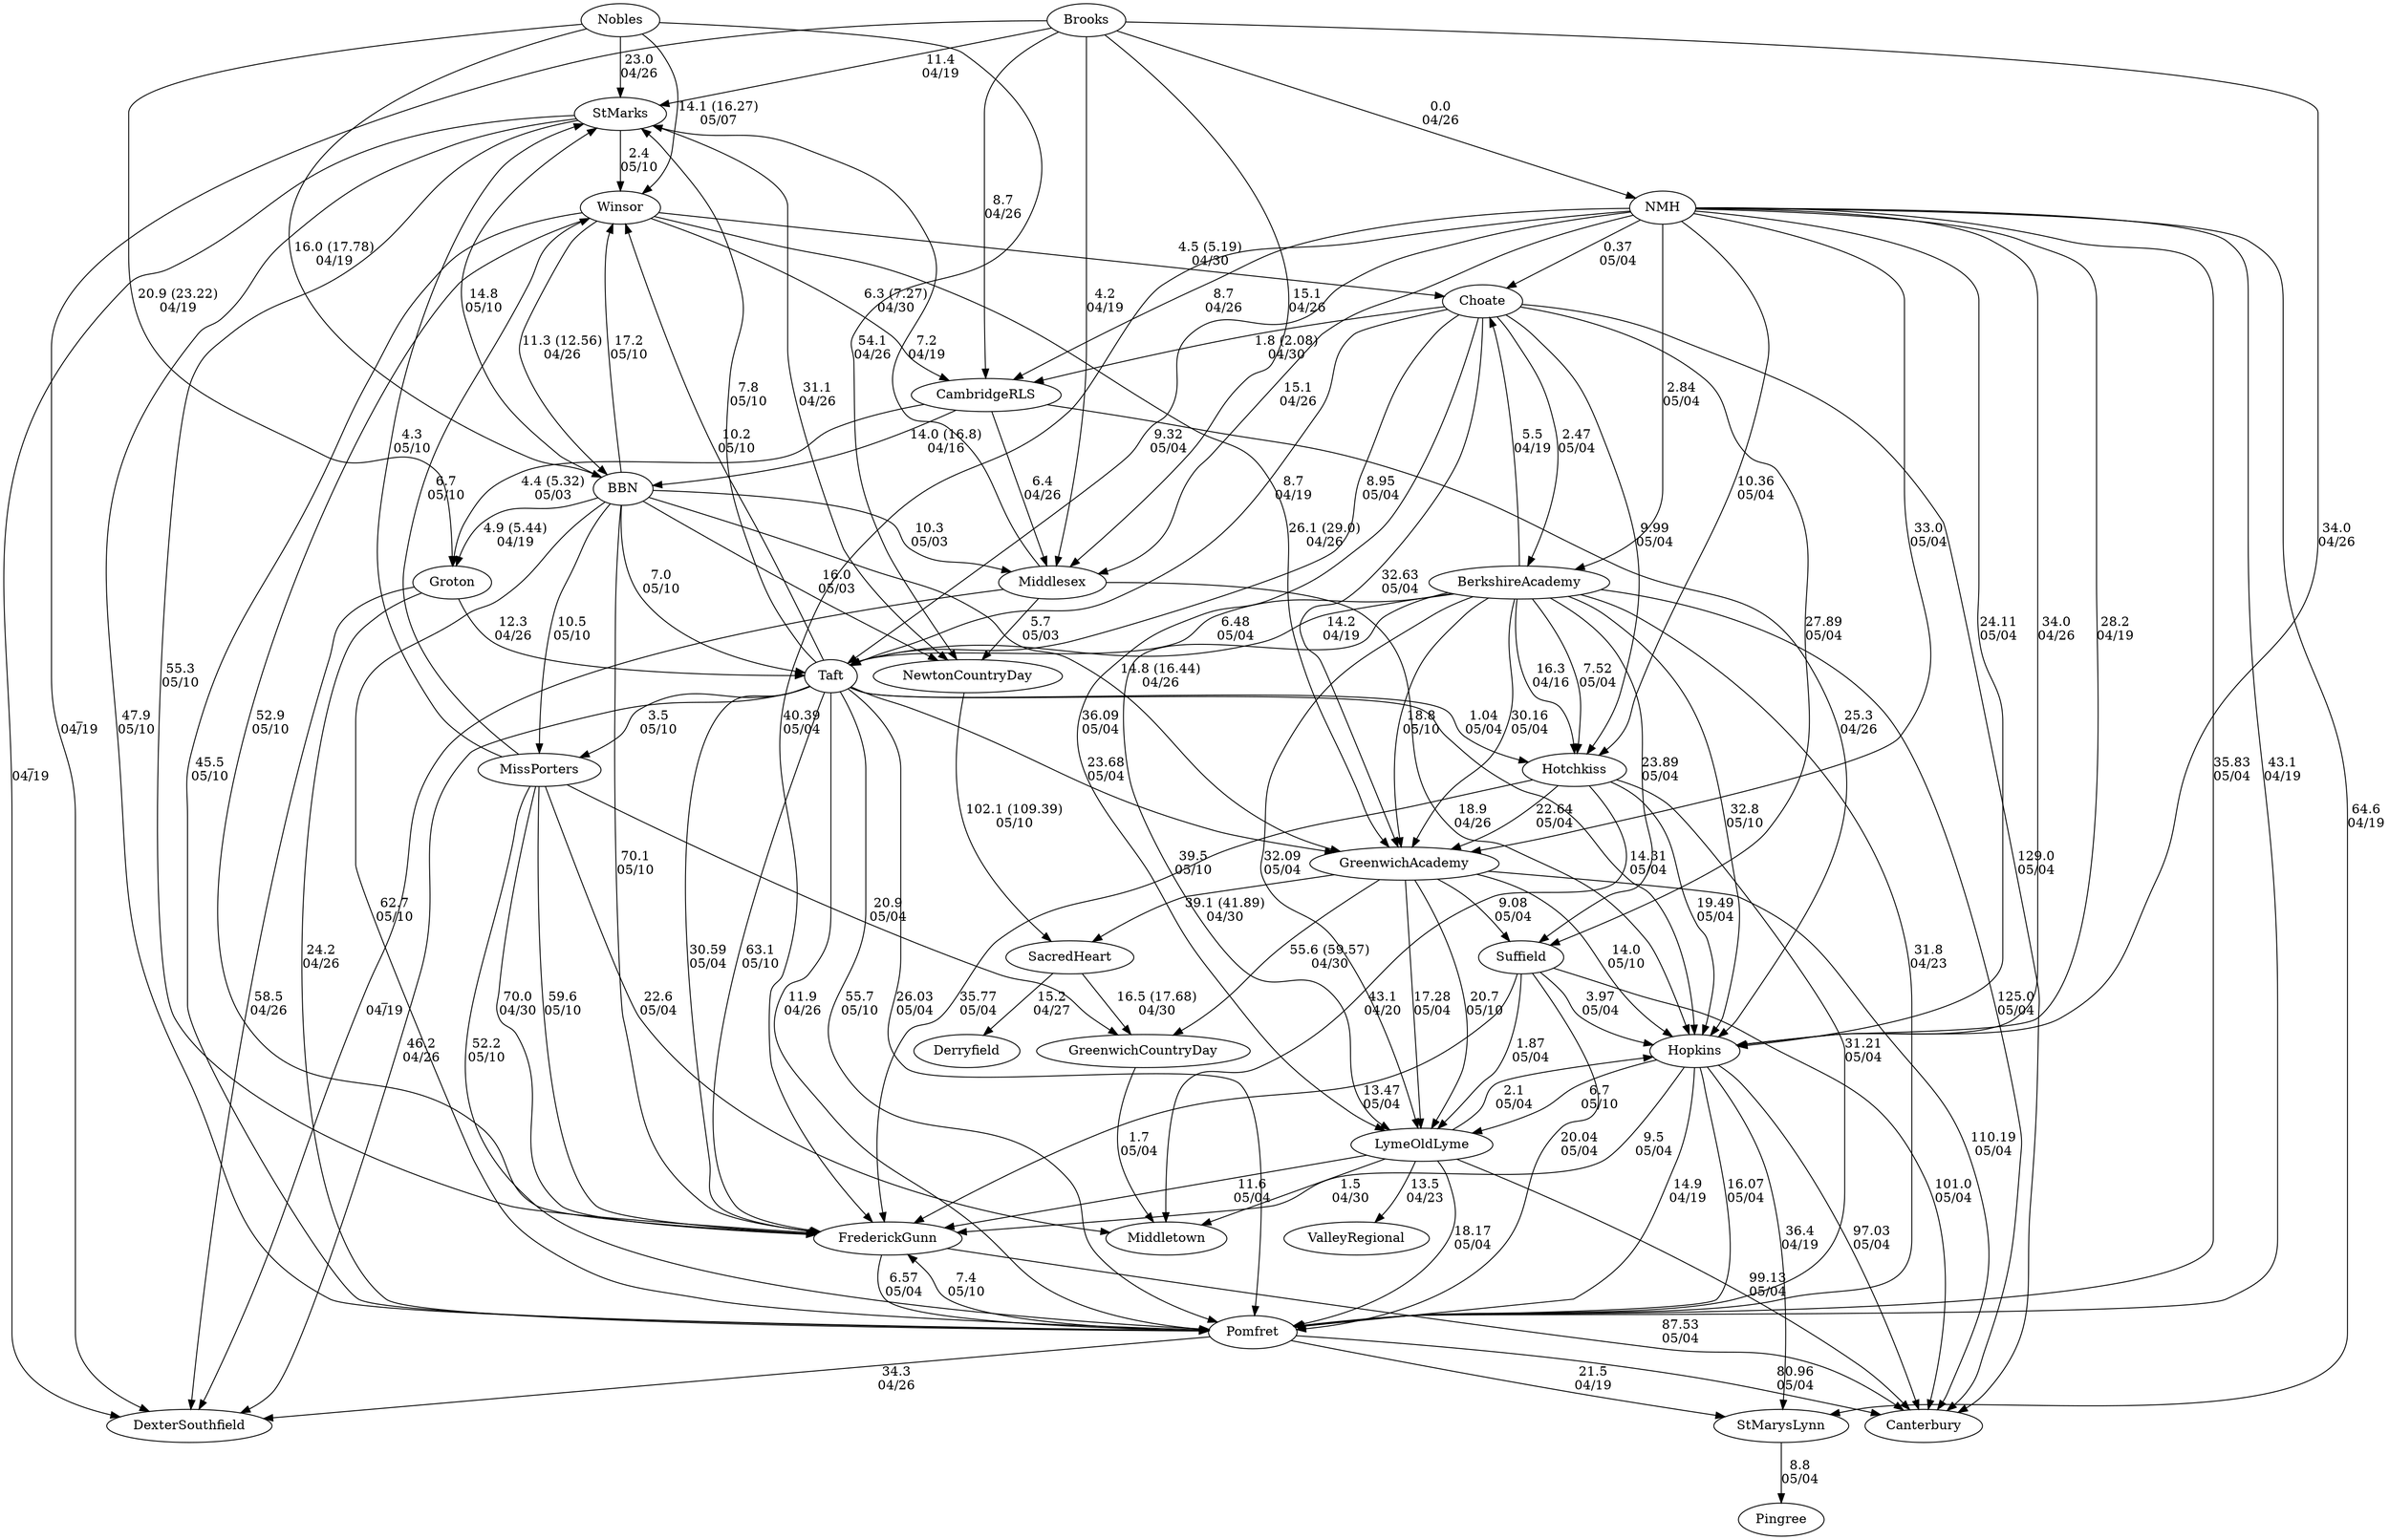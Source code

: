 digraph girls2fours {FrederickGunn [URL="girls2foursFrederickGunn.html"];DexterSouthfield [URL="girls2foursDexterSouthfield.html"];StMarks [URL="girls2foursStMarks.html"];BerkshireAcademy [URL="girls2foursBerkshireAcademy.html"];Derryfield [URL="girls2foursDerryfield.html"];Pomfret [URL="girls2foursPomfret.html"];SacredHeart [URL="girls2foursSacredHeart.html"];LymeOldLyme [URL="girls2foursLymeOldLyme.html"];MissPorters [URL="girls2foursMissPorters.html"];Brooks [URL="girls2foursBrooks.html"];Winsor [URL="girls2foursWinsor.html"];CambridgeRLS [URL="girls2foursCambridgeRLS.html"];Hotchkiss [URL="girls2foursHotchkiss.html"];NewtonCountryDay [URL="girls2foursNewtonCountryDay.html"];Taft [URL="girls2foursTaft.html"];Hopkins [URL="girls2foursHopkins.html"];Nobles [URL="girls2foursNobles.html"];Choate [URL="girls2foursChoate.html"];GreenwichAcademy [URL="girls2foursGreenwichAcademy.html"];Middlesex [URL="girls2foursMiddlesex.html"];BBN [URL="girls2foursBBN.html"];StMarysLynn [URL="girls2foursStMarysLynn.html"];Middletown [URL="girls2foursMiddletown.html"];Suffield [URL="girls2foursSuffield.html"];ValleyRegional [URL="girls2foursValleyRegional.html"];Pingree [URL="girls2foursPingree.html"];GreenwichCountryDay [URL="girls2foursGreenwichCountryDay.html"];Canterbury [URL="girls2foursCanterbury.html"];Groton [URL="girls2foursGroton.html"];NMH [URL="girls2foursNMH.html"];Brooks -> Middlesex[label="4.2
04/19", weight="96", tooltip="NEIRA Boys & Girls Fours,St. Marks, Brooks, Middlesex, Dexter/Southfield			
Distance: 1500m Conditions: 10-13mph crossing headwind from SSW. Occasional gusts of 20mph in the first half hour of racing. Race order was 4-3-2-1. Comments: D/S 1V caught an over the head crab at 300m to go and had to reset. D/S 2V had steering issue and DNF.
Thank you to all crews who came out to race on Lake Q!
None", URL="https://www.row2k.com/results/resultspage.cfm?UID=2988C5F873833C8F0A00A6D6ED650D95&cat=5", random="random"]; 
Brooks -> StMarks[label="11.4
04/19", weight="89", tooltip="NEIRA Boys & Girls Fours,St. Marks, Brooks, Middlesex, Dexter/Southfield			
Distance: 1500m Conditions: 10-13mph crossing headwind from SSW. Occasional gusts of 20mph in the first half hour of racing. Race order was 4-3-2-1. Comments: D/S 1V caught an over the head crab at 300m to go and had to reset. D/S 2V had steering issue and DNF.
Thank you to all crews who came out to race on Lake Q!
None", URL="https://www.row2k.com/results/resultspage.cfm?UID=2988C5F873833C8F0A00A6D6ED650D95&cat=5", random="random"]; 
Brooks -> DexterSouthfield[label="_
04/19", weight="99", tooltip="NEIRA Boys & Girls Fours,St. Marks, Brooks, Middlesex, Dexter/Southfield			
Distance: 1500m Conditions: 10-13mph crossing headwind from SSW. Occasional gusts of 20mph in the first half hour of racing. Race order was 4-3-2-1. Comments: D/S 1V caught an over the head crab at 300m to go and had to reset. D/S 2V had steering issue and DNF.
Thank you to all crews who came out to race on Lake Q!
None", URL="https://www.row2k.com/results/resultspage.cfm?UID=2988C5F873833C8F0A00A6D6ED650D95&cat=5", random="random"]; 
Middlesex -> StMarks[label="7.2
04/19", weight="93", tooltip="NEIRA Boys & Girls Fours,St. Marks, Brooks, Middlesex, Dexter/Southfield			
Distance: 1500m Conditions: 10-13mph crossing headwind from SSW. Occasional gusts of 20mph in the first half hour of racing. Race order was 4-3-2-1. Comments: D/S 1V caught an over the head crab at 300m to go and had to reset. D/S 2V had steering issue and DNF.
Thank you to all crews who came out to race on Lake Q!
None", URL="https://www.row2k.com/results/resultspage.cfm?UID=2988C5F873833C8F0A00A6D6ED650D95&cat=5", random="random"]; 
Middlesex -> DexterSouthfield[label="_
04/19", weight="99", tooltip="NEIRA Boys & Girls Fours,St. Marks, Brooks, Middlesex, Dexter/Southfield			
Distance: 1500m Conditions: 10-13mph crossing headwind from SSW. Occasional gusts of 20mph in the first half hour of racing. Race order was 4-3-2-1. Comments: D/S 1V caught an over the head crab at 300m to go and had to reset. D/S 2V had steering issue and DNF.
Thank you to all crews who came out to race on Lake Q!
None", URL="https://www.row2k.com/results/resultspage.cfm?UID=2988C5F873833C8F0A00A6D6ED650D95&cat=5", random="random"]; 
StMarks -> DexterSouthfield[label="_
04/19", weight="99", tooltip="NEIRA Boys & Girls Fours,St. Marks, Brooks, Middlesex, Dexter/Southfield			
Distance: 1500m Conditions: 10-13mph crossing headwind from SSW. Occasional gusts of 20mph in the first half hour of racing. Race order was 4-3-2-1. Comments: D/S 1V caught an over the head crab at 300m to go and had to reset. D/S 2V had steering issue and DNF.
Thank you to all crews who came out to race on Lake Q!
None", URL="https://www.row2k.com/results/resultspage.cfm?UID=2988C5F873833C8F0A00A6D6ED650D95&cat=5", random="random"]; 
CambridgeRLS -> BBN[label="14.0 (16.8)
04/16", weight="86", tooltip="NEIRA Girls Fours, Cambridge Mayor's Cup: BB&N vs. CRLS			
Distance: 1250m Conditions: Brisk 15-20mph crosswind, swirling and gusting, increasing throughout races. Race order 5-4-3-2-1. 
Water mostly ok until significant chop in the middle of the 1V race. 
All floating starts, not exactly the same across races. 5V in particular started more than a length over the line. 
Due to the wind, the 5V, 4V, and 1V races shared the center arches, while 2V and 3V races had one boat in the Boston side arches and the other in the center arches. Comments: BB&N retains the Cambridge Mayor's Cup as a result of winning the 1V race in the last 5 strokes with an impressive sprint!
Slight mutual blade clashing in the last 500m of the 5V race.
BB&N 2V broke their skeg during their warmup and hot-seated into the 5V crew's shell.
Congrats to all crews and especially the coxswains for getting lined up and navigating challenging wind conditions and river traffic.
Thanks to BB&N for great early-season racing and flexibility in rescheduling to a weekday afternoon!
None", URL="https://www.row2k.com/results/resultspage.cfm?UID=181E3474D2FC1C1BDC3CD092B1E1976C&cat=1", random="random"]; 
BBN -> Middlesex[label="10.3
05/03", weight="90", tooltip="NEIRA Girls Fours, Middlesex v BBN & NCDS			
Distance: 1500m Conditions: Gusting tailwind and chop. and sometimes cross tail throughout. Reverse Order, Some crews started over the line. In G4 race a NCDS boat waring up cause BBN to swerve, it did not effect results, may have effected the margin.. In the G1 race MX coxswain got dizzy and verred off course, but corrected and stay in her bouyed lane it did not effect results,may have effected the margin. Comments: Thanks BBN & NCDS for coming and egtting races in before the storm!!
None", URL="https://www.row2k.com/results/resultspage.cfm?UID=D27CC871138C3E791602802FD4420F5F&cat=1", random="random"]; 
BBN -> NewtonCountryDay[label="16.0
05/03", weight="84", tooltip="NEIRA Girls Fours, Middlesex v BBN & NCDS			
Distance: 1500m Conditions: Gusting tailwind and chop. and sometimes cross tail throughout. Reverse Order, Some crews started over the line. In G4 race a NCDS boat waring up cause BBN to swerve, it did not effect results, may have effected the margin.. In the G1 race MX coxswain got dizzy and verred off course, but corrected and stay in her bouyed lane it did not effect results,may have effected the margin. Comments: Thanks BBN & NCDS for coming and egtting races in before the storm!!
None", URL="https://www.row2k.com/results/resultspage.cfm?UID=D27CC871138C3E791602802FD4420F5F&cat=1", random="random"]; 
Middlesex -> NewtonCountryDay[label="5.7
05/03", weight="95", tooltip="NEIRA Girls Fours, Middlesex v BBN & NCDS			
Distance: 1500m Conditions: Gusting tailwind and chop. and sometimes cross tail throughout. Reverse Order, Some crews started over the line. In G4 race a NCDS boat waring up cause BBN to swerve, it did not effect results, may have effected the margin.. In the G1 race MX coxswain got dizzy and verred off course, but corrected and stay in her bouyed lane it did not effect results,may have effected the margin. Comments: Thanks BBN & NCDS for coming and egtting races in before the storm!!
None", URL="https://www.row2k.com/results/resultspage.cfm?UID=D27CC871138C3E791602802FD4420F5F&cat=1", random="random"]; 
Nobles -> BBN[label="16.0 (17.78)
04/19", weight="84", tooltip="NEIRA Boys & Girls Fours,BB&N, Nobles and Groton			
Distance: 1350 Conditions: Moderate crosswind at the start growing stronger throughout the course. Comments: 5th and 6th boats often started 1-2 lengths ahead of the line. The 7th and 8th boats raced on the JV course between Northeastern and Eliot Bridge. Boys 7th/8th boats combined into an 8. Thank to Nobles and Groton for making the trip! 
Boys 7th/8th - Nobles 2:49, BB&N 3:05
Girls 8th - BB&N 3:11, Nobles 3:17
Girls 7th - 3:24.32, BB&N 3:32.06
None", URL="https://www.row2k.com/results/resultspage.cfm?UID=74320C9FA98FF40EF58ED5364AA5D062&cat=5", random="random"]; 
Nobles -> Groton[label="20.9 (23.22)
04/19", weight="80", tooltip="NEIRA Boys & Girls Fours,BB&N, Nobles and Groton			
Distance: 1350 Conditions: Moderate crosswind at the start growing stronger throughout the course. Comments: 5th and 6th boats often started 1-2 lengths ahead of the line. The 7th and 8th boats raced on the JV course between Northeastern and Eliot Bridge. Boys 7th/8th boats combined into an 8. Thank to Nobles and Groton for making the trip! 
Boys 7th/8th - Nobles 2:49, BB&N 3:05
Girls 8th - BB&N 3:11, Nobles 3:17
Girls 7th - 3:24.32, BB&N 3:32.06
None", URL="https://www.row2k.com/results/resultspage.cfm?UID=74320C9FA98FF40EF58ED5364AA5D062&cat=5", random="random"]; 
BBN -> Groton[label="4.9 (5.44)
04/19", weight="96", tooltip="NEIRA Boys & Girls Fours,BB&N, Nobles and Groton			
Distance: 1350 Conditions: Moderate crosswind at the start growing stronger throughout the course. Comments: 5th and 6th boats often started 1-2 lengths ahead of the line. The 7th and 8th boats raced on the JV course between Northeastern and Eliot Bridge. Boys 7th/8th boats combined into an 8. Thank to Nobles and Groton for making the trip! 
Boys 7th/8th - Nobles 2:49, BB&N 3:05
Girls 8th - BB&N 3:11, Nobles 3:17
Girls 7th - 3:24.32, BB&N 3:32.06
None", URL="https://www.row2k.com/results/resultspage.cfm?UID=74320C9FA98FF40EF58ED5364AA5D062&cat=5", random="random"]; 
Nobles -> StMarks[label="23.0
04/26", weight="77", tooltip="NEIRA Boys & Girls Fours,St. Marks, Nobles, Brewster, Notre Dame, NCDS			
Distance: 1500m Conditions: Steady 14mph headwind all afternoon, steady chop across whole course. Comments: Great racing today despite the chop and wind. Thank you to all for making the trek to Lake Q.
None", URL="https://www.row2k.com/results/resultspage.cfm?UID=4232F2C9CF0B3800357AF3DC37D5407B&cat=5", random="random"]; 
Nobles -> NewtonCountryDay[label="54.1
04/26", weight="46", tooltip="NEIRA Boys & Girls Fours,St. Marks, Nobles, Brewster, Notre Dame, NCDS			
Distance: 1500m Conditions: Steady 14mph headwind all afternoon, steady chop across whole course. Comments: Great racing today despite the chop and wind. Thank you to all for making the trek to Lake Q.
None", URL="https://www.row2k.com/results/resultspage.cfm?UID=4232F2C9CF0B3800357AF3DC37D5407B&cat=5", random="random"]; 
StMarks -> NewtonCountryDay[label="31.1
04/26", weight="69", tooltip="NEIRA Boys & Girls Fours,St. Marks, Nobles, Brewster, Notre Dame, NCDS			
Distance: 1500m Conditions: Steady 14mph headwind all afternoon, steady chop across whole course. Comments: Great racing today despite the chop and wind. Thank you to all for making the trek to Lake Q.
None", URL="https://www.row2k.com/results/resultspage.cfm?UID=4232F2C9CF0B3800357AF3DC37D5407B&cat=5", random="random"]; 
CambridgeRLS -> Groton[label="4.4 (5.32)
05/03", weight="96", tooltip="NEIRA Boys & Girls Fours,CRLS at Groton			
Distance: 1240 m Conditions: A tail wind was significant in the first races, by the time o the first boats, n0 wind at all. Very little current; the river is very low.We finished the last race just before thunder and lightning began. Minimal rain. Comments: Racing order:
G5, B5, G4, B4, G2, B2, G3, B3, G1, B1
Good competition. Good fun.
None", URL="https://www.row2k.com/results/resultspage.cfm?UID=FF45AC48CF863069B998EA93AF28A674&cat=5", random="random"]; 
Groton -> Taft[label="12.3
04/26", weight="88", tooltip="NEIRA Girls Fours, Pomfret v. Dexter-Southfield, Groton, Taft			
Distance: 1500m Conditions: Tailwind (9-12mph) with occasional gusts. Good water for first 500-700 meters, increasing chop for second half of race. Overall, decent conditions. Comments: Alternated races with boys. Order of girls races: G4, G3, G2, G1.
None", URL="https://www.row2k.com/results/resultspage.cfm?UID=5150789F21FD9599874CA9451EBDC220&cat=1", random="random"]; 
Groton -> Pomfret[label="24.2
04/26", weight="76", tooltip="NEIRA Girls Fours, Pomfret v. Dexter-Southfield, Groton, Taft			
Distance: 1500m Conditions: Tailwind (9-12mph) with occasional gusts. Good water for first 500-700 meters, increasing chop for second half of race. Overall, decent conditions. Comments: Alternated races with boys. Order of girls races: G4, G3, G2, G1.
None", URL="https://www.row2k.com/results/resultspage.cfm?UID=5150789F21FD9599874CA9451EBDC220&cat=1", random="random"]; 
Groton -> DexterSouthfield[label="58.5
04/26", weight="42", tooltip="NEIRA Girls Fours, Pomfret v. Dexter-Southfield, Groton, Taft			
Distance: 1500m Conditions: Tailwind (9-12mph) with occasional gusts. Good water for first 500-700 meters, increasing chop for second half of race. Overall, decent conditions. Comments: Alternated races with boys. Order of girls races: G4, G3, G2, G1.
None", URL="https://www.row2k.com/results/resultspage.cfm?UID=5150789F21FD9599874CA9451EBDC220&cat=1", random="random"]; 
Taft -> Pomfret[label="11.9
04/26", weight="89", tooltip="NEIRA Girls Fours, Pomfret v. Dexter-Southfield, Groton, Taft			
Distance: 1500m Conditions: Tailwind (9-12mph) with occasional gusts. Good water for first 500-700 meters, increasing chop for second half of race. Overall, decent conditions. Comments: Alternated races with boys. Order of girls races: G4, G3, G2, G1.
None", URL="https://www.row2k.com/results/resultspage.cfm?UID=5150789F21FD9599874CA9451EBDC220&cat=1", random="random"]; 
Taft -> DexterSouthfield[label="46.2
04/26", weight="54", tooltip="NEIRA Girls Fours, Pomfret v. Dexter-Southfield, Groton, Taft			
Distance: 1500m Conditions: Tailwind (9-12mph) with occasional gusts. Good water for first 500-700 meters, increasing chop for second half of race. Overall, decent conditions. Comments: Alternated races with boys. Order of girls races: G4, G3, G2, G1.
None", URL="https://www.row2k.com/results/resultspage.cfm?UID=5150789F21FD9599874CA9451EBDC220&cat=1", random="random"]; 
Pomfret -> DexterSouthfield[label="34.3
04/26", weight="66", tooltip="NEIRA Girls Fours, Pomfret v. Dexter-Southfield, Groton, Taft			
Distance: 1500m Conditions: Tailwind (9-12mph) with occasional gusts. Good water for first 500-700 meters, increasing chop for second half of race. Overall, decent conditions. Comments: Alternated races with boys. Order of girls races: G4, G3, G2, G1.
None", URL="https://www.row2k.com/results/resultspage.cfm?UID=5150789F21FD9599874CA9451EBDC220&cat=1", random="random"]; 
MissPorters -> FrederickGunn[label="70.0
04/30", weight="30", tooltip="NEIRA Girls Fours,Frederick Gunn vs. Miss Porter's			
Distance: 1500 Conditions: Girls' V1 & V2 - steady headwind of six mph on the course, gusting periodically to eight mph. Comments: Thanks to Porter's for making the trip. It was a beautiful day for racing.
None", URL="https://www.row2k.com/results/resultspage.cfm?UID=07BC4C309730A2ABBEA83E7AAD4B7A9E&cat=1", random="random"]; 
BerkshireAcademy -> Choate[label="5.5
04/19", weight="95", tooltip="NEIRA Boys & Girls Fours,Berkshire v. Choate & Taft			
Distance: 1500 M Conditions: Warm, partly cloudy. Steady tailwind ~8-12 mph throughout the afternoon; strongest in the latter 1000 M. Comments: In the G2 race, Berkshire stopped before the finish line and drifted across. Thanks to Choate and Taft for traveling to Camp Sloane for our annual early season tilt.
None", URL="https://www.row2k.com/results/resultspage.cfm?UID=9D6EF532608DCE0FFB64EAEAE8781272&cat=5", random="random"]; 
BerkshireAcademy -> Taft[label="14.2
04/19", weight="86", tooltip="NEIRA Boys & Girls Fours,Berkshire v. Choate & Taft			
Distance: 1500 M Conditions: Warm, partly cloudy. Steady tailwind ~8-12 mph throughout the afternoon; strongest in the latter 1000 M. Comments: In the G2 race, Berkshire stopped before the finish line and drifted across. Thanks to Choate and Taft for traveling to Camp Sloane for our annual early season tilt.
None", URL="https://www.row2k.com/results/resultspage.cfm?UID=9D6EF532608DCE0FFB64EAEAE8781272&cat=5", random="random"]; 
Choate -> Taft[label="8.7
04/19", weight="92", tooltip="NEIRA Boys & Girls Fours,Berkshire v. Choate & Taft			
Distance: 1500 M Conditions: Warm, partly cloudy. Steady tailwind ~8-12 mph throughout the afternoon; strongest in the latter 1000 M. Comments: In the G2 race, Berkshire stopped before the finish line and drifted across. Thanks to Choate and Taft for traveling to Camp Sloane for our annual early season tilt.
None", URL="https://www.row2k.com/results/resultspage.cfm?UID=9D6EF532608DCE0FFB64EAEAE8781272&cat=5", random="random"]; 
SacredHeart -> Derryfield[label="15.2
04/27", weight="85", tooltip="NEIRA Girls Fours, Worcester Academy, Berwick Academy, Derryfield, Sacred Heart-Greenwich			
Conditions: Strong cross/tailwind (20mph), heavy chop throughout races. Wind picked up considerably between 1st and last races Comments: Girls V1 race was approximately 1550 meters. Girls 2V race was approximately 1475 meters.
None", URL="https://www.row2k.com/results/resultspage.cfm?UID=5100A5CA83A99A9CD2E37FEC65103FEF&cat=1", random="random"]; 
NewtonCountryDay -> SacredHeart[label="102.1 (109.39)
05/10", weight="-2", tooltip="NEIRA Girls Fours, Sacred Heart Greenwich vs Newton Country Day School			
Distance: 1400 Conditions: Gusty winds for the first 1k-1.1k, cross head coming from NW. Wind gusts up to 32 MPH. Wind increased tremendously throughout racing, 3V race saw the worst of it. Comments: Newton had a 4V so they raced in the 3V category as well. Although wind was not great, everyone had a safe and good race. Thank you Newton for coming!
None", URL="https://www.row2k.com/results/resultspage.cfm?UID=69E2534D24EE4C0304E7D5167863CA1A&cat=1", random="random"]; 
Brooks -> NMH[label="0.0
04/26", weight="100", tooltip="NEIRA Boys & Girls Fours,Brooks vs. CRLS, Hopkins, Middlesex and NMH			
Distance: 1500 Conditions: Occasional rain and 10-12 mph cross headwind for first 1000 meters with choppy waters; wind and chop diminished in last 500. Conditions improved somewhat for the later races. Race order 5-1-2-3-4 Comments: Girls second boat event was a dead heat for 1st - even the finish line camera was inconclusive. Thanks to all crews for taking a risk on the weather and making the trip to Brooks for a good afternoon of racing. Thanks for the great cooperation of all crews and especially the coxswains in a 5-lane floating start.
None", URL="https://www.row2k.com/results/resultspage.cfm?UID=168B5F55B689601CCC0CC8B65FAE5BAC&cat=5", random="random"]; 
Brooks -> CambridgeRLS[label="8.7
04/26", weight="92", tooltip="NEIRA Boys & Girls Fours,Brooks vs. CRLS, Hopkins, Middlesex and NMH			
Distance: 1500 Conditions: Occasional rain and 10-12 mph cross headwind for first 1000 meters with choppy waters; wind and chop diminished in last 500. Conditions improved somewhat for the later races. Race order 5-1-2-3-4 Comments: Girls second boat event was a dead heat for 1st - even the finish line camera was inconclusive. Thanks to all crews for taking a risk on the weather and making the trip to Brooks for a good afternoon of racing. Thanks for the great cooperation of all crews and especially the coxswains in a 5-lane floating start.
None", URL="https://www.row2k.com/results/resultspage.cfm?UID=168B5F55B689601CCC0CC8B65FAE5BAC&cat=5", random="random"]; 
Brooks -> Middlesex[label="15.1
04/26", weight="85", tooltip="NEIRA Boys & Girls Fours,Brooks vs. CRLS, Hopkins, Middlesex and NMH			
Distance: 1500 Conditions: Occasional rain and 10-12 mph cross headwind for first 1000 meters with choppy waters; wind and chop diminished in last 500. Conditions improved somewhat for the later races. Race order 5-1-2-3-4 Comments: Girls second boat event was a dead heat for 1st - even the finish line camera was inconclusive. Thanks to all crews for taking a risk on the weather and making the trip to Brooks for a good afternoon of racing. Thanks for the great cooperation of all crews and especially the coxswains in a 5-lane floating start.
None", URL="https://www.row2k.com/results/resultspage.cfm?UID=168B5F55B689601CCC0CC8B65FAE5BAC&cat=5", random="random"]; 
Brooks -> Hopkins[label="34.0
04/26", weight="66", tooltip="NEIRA Boys & Girls Fours,Brooks vs. CRLS, Hopkins, Middlesex and NMH			
Distance: 1500 Conditions: Occasional rain and 10-12 mph cross headwind for first 1000 meters with choppy waters; wind and chop diminished in last 500. Conditions improved somewhat for the later races. Race order 5-1-2-3-4 Comments: Girls second boat event was a dead heat for 1st - even the finish line camera was inconclusive. Thanks to all crews for taking a risk on the weather and making the trip to Brooks for a good afternoon of racing. Thanks for the great cooperation of all crews and especially the coxswains in a 5-lane floating start.
None", URL="https://www.row2k.com/results/resultspage.cfm?UID=168B5F55B689601CCC0CC8B65FAE5BAC&cat=5", random="random"]; 
NMH -> CambridgeRLS[label="8.7
04/26", weight="92", tooltip="NEIRA Boys & Girls Fours,Brooks vs. CRLS, Hopkins, Middlesex and NMH			
Distance: 1500 Conditions: Occasional rain and 10-12 mph cross headwind for first 1000 meters with choppy waters; wind and chop diminished in last 500. Conditions improved somewhat for the later races. Race order 5-1-2-3-4 Comments: Girls second boat event was a dead heat for 1st - even the finish line camera was inconclusive. Thanks to all crews for taking a risk on the weather and making the trip to Brooks for a good afternoon of racing. Thanks for the great cooperation of all crews and especially the coxswains in a 5-lane floating start.
None", URL="https://www.row2k.com/results/resultspage.cfm?UID=168B5F55B689601CCC0CC8B65FAE5BAC&cat=5", random="random"]; 
NMH -> Middlesex[label="15.1
04/26", weight="85", tooltip="NEIRA Boys & Girls Fours,Brooks vs. CRLS, Hopkins, Middlesex and NMH			
Distance: 1500 Conditions: Occasional rain and 10-12 mph cross headwind for first 1000 meters with choppy waters; wind and chop diminished in last 500. Conditions improved somewhat for the later races. Race order 5-1-2-3-4 Comments: Girls second boat event was a dead heat for 1st - even the finish line camera was inconclusive. Thanks to all crews for taking a risk on the weather and making the trip to Brooks for a good afternoon of racing. Thanks for the great cooperation of all crews and especially the coxswains in a 5-lane floating start.
None", URL="https://www.row2k.com/results/resultspage.cfm?UID=168B5F55B689601CCC0CC8B65FAE5BAC&cat=5", random="random"]; 
NMH -> Hopkins[label="34.0
04/26", weight="66", tooltip="NEIRA Boys & Girls Fours,Brooks vs. CRLS, Hopkins, Middlesex and NMH			
Distance: 1500 Conditions: Occasional rain and 10-12 mph cross headwind for first 1000 meters with choppy waters; wind and chop diminished in last 500. Conditions improved somewhat for the later races. Race order 5-1-2-3-4 Comments: Girls second boat event was a dead heat for 1st - even the finish line camera was inconclusive. Thanks to all crews for taking a risk on the weather and making the trip to Brooks for a good afternoon of racing. Thanks for the great cooperation of all crews and especially the coxswains in a 5-lane floating start.
None", URL="https://www.row2k.com/results/resultspage.cfm?UID=168B5F55B689601CCC0CC8B65FAE5BAC&cat=5", random="random"]; 
CambridgeRLS -> Middlesex[label="6.4
04/26", weight="94", tooltip="NEIRA Boys & Girls Fours,Brooks vs. CRLS, Hopkins, Middlesex and NMH			
Distance: 1500 Conditions: Occasional rain and 10-12 mph cross headwind for first 1000 meters with choppy waters; wind and chop diminished in last 500. Conditions improved somewhat for the later races. Race order 5-1-2-3-4 Comments: Girls second boat event was a dead heat for 1st - even the finish line camera was inconclusive. Thanks to all crews for taking a risk on the weather and making the trip to Brooks for a good afternoon of racing. Thanks for the great cooperation of all crews and especially the coxswains in a 5-lane floating start.
None", URL="https://www.row2k.com/results/resultspage.cfm?UID=168B5F55B689601CCC0CC8B65FAE5BAC&cat=5", random="random"]; 
CambridgeRLS -> Hopkins[label="25.3
04/26", weight="75", tooltip="NEIRA Boys & Girls Fours,Brooks vs. CRLS, Hopkins, Middlesex and NMH			
Distance: 1500 Conditions: Occasional rain and 10-12 mph cross headwind for first 1000 meters with choppy waters; wind and chop diminished in last 500. Conditions improved somewhat for the later races. Race order 5-1-2-3-4 Comments: Girls second boat event was a dead heat for 1st - even the finish line camera was inconclusive. Thanks to all crews for taking a risk on the weather and making the trip to Brooks for a good afternoon of racing. Thanks for the great cooperation of all crews and especially the coxswains in a 5-lane floating start.
None", URL="https://www.row2k.com/results/resultspage.cfm?UID=168B5F55B689601CCC0CC8B65FAE5BAC&cat=5", random="random"]; 
Middlesex -> Hopkins[label="18.9
04/26", weight="82", tooltip="NEIRA Boys & Girls Fours,Brooks vs. CRLS, Hopkins, Middlesex and NMH			
Distance: 1500 Conditions: Occasional rain and 10-12 mph cross headwind for first 1000 meters with choppy waters; wind and chop diminished in last 500. Conditions improved somewhat for the later races. Race order 5-1-2-3-4 Comments: Girls second boat event was a dead heat for 1st - even the finish line camera was inconclusive. Thanks to all crews for taking a risk on the weather and making the trip to Brooks for a good afternoon of racing. Thanks for the great cooperation of all crews and especially the coxswains in a 5-lane floating start.
None", URL="https://www.row2k.com/results/resultspage.cfm?UID=168B5F55B689601CCC0CC8B65FAE5BAC&cat=5", random="random"]; 
Hotchkiss -> Middletown[label="43.1
04/20", weight="57", tooltip="NEIRA Boys & Girls Fours,Notre Dame Invite #1: Notre Dame vs. Hotchkiss vs. Middletown vs. Greenwich Country Day School			
Distance: 1500m Conditions: All races into an outgoing head current on the river. Light cross/ tail wind for all races. G1 and B1 had small chop starting to build. Comments: Great Racing by all today!
None", URL="https://www.row2k.com/results/resultspage.cfm?UID=0B5A12BEAF8945DD81EB9EFB206E62F1&cat=5", random="random"]; 
NMH -> Hopkins[label="28.2
04/19", weight="72", tooltip="NEIRA Girls Fours, Pomfret vs. Hopkins, NMB, St. Mary's-Lynn			
Distance: 1500m Conditions: Consistent crossing tailwind (~7-13MPH), with occasional stronger gusts. Light chop after the first 500M. Hopkins' oar popped out of the oarlock in the 3rd boat race in the last 200m and they had to stop to reset for a few seconds. Comments: Tailwinds increased somewhat during the course of racing. Order of girls races: G1, G4, G3, G2, G5. (There was an hour and fifteen minutes between the G2 and G5 race. 15 minutes between the other four races.)
None", URL="https://www.row2k.com/results/resultspage.cfm?UID=4DE358C946007063FCBBB37DE8C21C1A&cat=1", random="random"]; 
NMH -> Pomfret[label="43.1
04/19", weight="57", tooltip="NEIRA Girls Fours, Pomfret vs. Hopkins, NMB, St. Mary's-Lynn			
Distance: 1500m Conditions: Consistent crossing tailwind (~7-13MPH), with occasional stronger gusts. Light chop after the first 500M. Hopkins' oar popped out of the oarlock in the 3rd boat race in the last 200m and they had to stop to reset for a few seconds. Comments: Tailwinds increased somewhat during the course of racing. Order of girls races: G1, G4, G3, G2, G5. (There was an hour and fifteen minutes between the G2 and G5 race. 15 minutes between the other four races.)
None", URL="https://www.row2k.com/results/resultspage.cfm?UID=4DE358C946007063FCBBB37DE8C21C1A&cat=1", random="random"]; 
NMH -> StMarysLynn[label="64.6
04/19", weight="36", tooltip="NEIRA Girls Fours, Pomfret vs. Hopkins, NMB, St. Mary's-Lynn			
Distance: 1500m Conditions: Consistent crossing tailwind (~7-13MPH), with occasional stronger gusts. Light chop after the first 500M. Hopkins' oar popped out of the oarlock in the 3rd boat race in the last 200m and they had to stop to reset for a few seconds. Comments: Tailwinds increased somewhat during the course of racing. Order of girls races: G1, G4, G3, G2, G5. (There was an hour and fifteen minutes between the G2 and G5 race. 15 minutes between the other four races.)
None", URL="https://www.row2k.com/results/resultspage.cfm?UID=4DE358C946007063FCBBB37DE8C21C1A&cat=1", random="random"]; 
Hopkins -> Pomfret[label="14.9
04/19", weight="86", tooltip="NEIRA Girls Fours, Pomfret vs. Hopkins, NMB, St. Mary's-Lynn			
Distance: 1500m Conditions: Consistent crossing tailwind (~7-13MPH), with occasional stronger gusts. Light chop after the first 500M. Hopkins' oar popped out of the oarlock in the 3rd boat race in the last 200m and they had to stop to reset for a few seconds. Comments: Tailwinds increased somewhat during the course of racing. Order of girls races: G1, G4, G3, G2, G5. (There was an hour and fifteen minutes between the G2 and G5 race. 15 minutes between the other four races.)
None", URL="https://www.row2k.com/results/resultspage.cfm?UID=4DE358C946007063FCBBB37DE8C21C1A&cat=1", random="random"]; 
Hopkins -> StMarysLynn[label="36.4
04/19", weight="64", tooltip="NEIRA Girls Fours, Pomfret vs. Hopkins, NMB, St. Mary's-Lynn			
Distance: 1500m Conditions: Consistent crossing tailwind (~7-13MPH), with occasional stronger gusts. Light chop after the first 500M. Hopkins' oar popped out of the oarlock in the 3rd boat race in the last 200m and they had to stop to reset for a few seconds. Comments: Tailwinds increased somewhat during the course of racing. Order of girls races: G1, G4, G3, G2, G5. (There was an hour and fifteen minutes between the G2 and G5 race. 15 minutes between the other four races.)
None", URL="https://www.row2k.com/results/resultspage.cfm?UID=4DE358C946007063FCBBB37DE8C21C1A&cat=1", random="random"]; 
Pomfret -> StMarysLynn[label="21.5
04/19", weight="79", tooltip="NEIRA Girls Fours, Pomfret vs. Hopkins, NMB, St. Mary's-Lynn			
Distance: 1500m Conditions: Consistent crossing tailwind (~7-13MPH), with occasional stronger gusts. Light chop after the first 500M. Hopkins' oar popped out of the oarlock in the 3rd boat race in the last 200m and they had to stop to reset for a few seconds. Comments: Tailwinds increased somewhat during the course of racing. Order of girls races: G1, G4, G3, G2, G5. (There was an hour and fifteen minutes between the G2 and G5 race. 15 minutes between the other four races.)
None", URL="https://www.row2k.com/results/resultspage.cfm?UID=4DE358C946007063FCBBB37DE8C21C1A&cat=1", random="random"]; 
StMarysLynn -> Pingree[label="8.8
05/04", weight="92", tooltip="NEIRA Boys & Girls Fours,Pingree, Lowell High, St. Mary's, Dublin			
Distance: 1500 Conditions: Flat conditions until the mixed and varsity races, which encountered an 8mph headwind. Comments: Boys' and Girls' third boats were novice crews. Girls' fourth race was a mixed race.
None", URL="https://www.row2k.com/results/resultspage.cfm?UID=332AC602A7184903C2BF632C3A15C1EB&cat=5", random="random"]; 
BerkshireAcademy -> Hotchkiss[label="16.3
04/16", weight="84", tooltip="NEIRA Boys & Girls Fours,Berkshire School vs. Hotchkiss			
Distance: 1500 M Conditions: Chilly and cloudy with variable cross headwinds building over the afternoon; strongest in the middle 500. Generally flat water with some slight chop in middle 500. Comments: Order of racing: G3-B4-G2-B3-G1-B2-G4-B1. Berkshire hotseated between G3 and G4. Great to be able to welcome our neighbors to the world of fours racing.
None", URL="https://www.row2k.com/results/resultspage.cfm?UID=146036DC0D57AEEFDD13651887C3B194&cat=5", random="random"]; 
LymeOldLyme -> ValleyRegional[label="13.5
04/23", weight="87", tooltip="NEIRA Boys & Girls Fours,Lyme/Old Lyme v Valley regional			
Distance: 1500m Conditions: 6-8 mph headwind throughout the course. Mostly cloudy day, more than normal spectator boat traffic causing some wakes to enter the later races. Comments: Lyme/Old Lyme G3V4 raced in the girls 2V4 race. Due to conditions and to avoid having to cause all boats to realign in the B1V4 Lyme/Old Lyme was started approximately a deck down on valley. 
It was a great day of racing we’re glad that valley was able to join us on such a nice day. This was a race with another school Avon but only valley and LOLHS are NEIRA schools. If there is interest the LOL v Valley v Avon will be posted under the high school results.
None", URL="https://www.row2k.com/results/resultspage.cfm?UID=FBDCA5CCB2EE6264F2D1F77FEFB9FE93&cat=5", random="random"]; 
MissPorters -> GreenwichCountryDay[label="20.9
05/04", weight="80", tooltip="NEIRA,Middletown High School, Miss Porters, Greenwhich Community Day School			
Distance: 1500m Conditions: Floating starts, down river on a 1500m course with a slight turn to port at 750m. 10mph East wind off the starboard. Incoming tide, but minimal current still flowing down river. Comments: Girls 3rd boat was a novice race (not middletown's 3rd varsity). Boys first boat was a novice boys race. Not Middletown's first boat. 
Greenwich Country Day Girls 2V port oar hit a piece of river debris at approx 1200m. They continued to row through it.
None", URL="https://www.row2k.com/results/resultspage.cfm?UID=7883E3E9F1598D30B271DBFF0F534924&cat=5", random="random"]; 
MissPorters -> Middletown[label="22.6
05/04", weight="78", tooltip="NEIRA,Middletown High School, Miss Porters, Greenwhich Community Day School			
Distance: 1500m Conditions: Floating starts, down river on a 1500m course with a slight turn to port at 750m. 10mph East wind off the starboard. Incoming tide, but minimal current still flowing down river. Comments: Girls 3rd boat was a novice race (not middletown's 3rd varsity). Boys first boat was a novice boys race. Not Middletown's first boat. 
Greenwich Country Day Girls 2V port oar hit a piece of river debris at approx 1200m. They continued to row through it.
None", URL="https://www.row2k.com/results/resultspage.cfm?UID=7883E3E9F1598D30B271DBFF0F534924&cat=5", random="random"]; 
GreenwichCountryDay -> Middletown[label="1.7
05/04", weight="99", tooltip="NEIRA,Middletown High School, Miss Porters, Greenwhich Community Day School			
Distance: 1500m Conditions: Floating starts, down river on a 1500m course with a slight turn to port at 750m. 10mph East wind off the starboard. Incoming tide, but minimal current still flowing down river. Comments: Girls 3rd boat was a novice race (not middletown's 3rd varsity). Boys first boat was a novice boys race. Not Middletown's first boat. 
Greenwich Country Day Girls 2V port oar hit a piece of river debris at approx 1200m. They continued to row through it.
None", URL="https://www.row2k.com/results/resultspage.cfm?UID=7883E3E9F1598D30B271DBFF0F534924&cat=5", random="random"]; 
BerkshireAcademy -> Pomfret[label="31.8
04/23", weight="69", tooltip="NEIRA Girls Fours, Pomfret v. Berkshire, Marianapolis			
Distance: 1500m Conditions: 8MPH headwind, stronger gusts in the first 500. Occasional gusty crosswinds, light chop, but generally good water. Comments: Alternated races with boys. Order of girls races: G3, G2, G1, G4. The 3rd boat race had to restart because of an over-the-head crab in the first 100m in the Berkshire boat.
None", URL="https://www.row2k.com/results/resultspage.cfm?UID=E5F9B2C1554A1FBD0FEB68B2E09DEB28&cat=1", random="random"]; 
Winsor -> Choate[label="4.5 (5.19)
04/30", weight="96", tooltip="NEIRA Girls Fours, The Winsor School, Choate, Cambridge Rindge & Latin School (CRLS)			
Distance: 1300 Conditions: Great day of racing. Crossing tailwind with a few gusts, but nothing to impede racing or steering. 5th, 6th, 7th boats raced a shortened course due to current and timing restraints. Thank you to Choate for making the trip to Boston and CRLS for a great afternoon of racing!
Race order: 3V,4V,1V,2V,5V,6V,7V Comments: CRLS and Choate also raced a 7V, resulting--CRLS: 5:15.71 Choate: 5:52.01.
None", URL="https://www.row2k.com/results/resultspage.cfm?UID=97F7AB1A3583B5AD0B685E7720855CFF&cat=1", random="random"]; 
Winsor -> CambridgeRLS[label="6.3 (7.27)
04/30", weight="94", tooltip="NEIRA Girls Fours, The Winsor School, Choate, Cambridge Rindge & Latin School (CRLS)			
Distance: 1300 Conditions: Great day of racing. Crossing tailwind with a few gusts, but nothing to impede racing or steering. 5th, 6th, 7th boats raced a shortened course due to current and timing restraints. Thank you to Choate for making the trip to Boston and CRLS for a great afternoon of racing!
Race order: 3V,4V,1V,2V,5V,6V,7V Comments: CRLS and Choate also raced a 7V, resulting--CRLS: 5:15.71 Choate: 5:52.01.
None", URL="https://www.row2k.com/results/resultspage.cfm?UID=97F7AB1A3583B5AD0B685E7720855CFF&cat=1", random="random"]; 
Choate -> CambridgeRLS[label="1.8 (2.08)
04/30", weight="99", tooltip="NEIRA Girls Fours, The Winsor School, Choate, Cambridge Rindge & Latin School (CRLS)			
Distance: 1300 Conditions: Great day of racing. Crossing tailwind with a few gusts, but nothing to impede racing or steering. 5th, 6th, 7th boats raced a shortened course due to current and timing restraints. Thank you to Choate for making the trip to Boston and CRLS for a great afternoon of racing!
Race order: 3V,4V,1V,2V,5V,6V,7V Comments: CRLS and Choate also raced a 7V, resulting--CRLS: 5:15.71 Choate: 5:52.01.
None", URL="https://www.row2k.com/results/resultspage.cfm?UID=97F7AB1A3583B5AD0B685E7720855CFF&cat=1", random="random"]; 
BerkshireAcademy -> GreenwichAcademy[label="18.8
05/10", weight="82", tooltip="NEIRA,Berkshire v. Canterbury, Greenwich Academy, Hopkins, Lyme-Old Lyme			
Distance: 1500 M Conditions: 10-15 mph headwind throughout racing; strongest in middle 750 with consistent chop and whitecaps; calmer in final 400M. Comments: G3: Hopkins paused prior to the finish line then resumed and rowed across. 
G4: Berkshire and Greenwich each hotseated rowers from G3; 
G5: all novice boats
B5: all novice boats
None", URL="https://www.row2k.com/results/resultspage.cfm?UID=191C2D2320D794EC0A5D0402CEB56984&cat=5", random="random"]; 
BerkshireAcademy -> Hopkins[label="32.8
05/10", weight="68", tooltip="NEIRA,Berkshire v. Canterbury, Greenwich Academy, Hopkins, Lyme-Old Lyme			
Distance: 1500 M Conditions: 10-15 mph headwind throughout racing; strongest in middle 750 with consistent chop and whitecaps; calmer in final 400M. Comments: G3: Hopkins paused prior to the finish line then resumed and rowed across. 
G4: Berkshire and Greenwich each hotseated rowers from G3; 
G5: all novice boats
B5: all novice boats
None", URL="https://www.row2k.com/results/resultspage.cfm?UID=191C2D2320D794EC0A5D0402CEB56984&cat=5", random="random"]; 
BerkshireAcademy -> LymeOldLyme[label="39.5
05/10", weight="61", tooltip="NEIRA,Berkshire v. Canterbury, Greenwich Academy, Hopkins, Lyme-Old Lyme			
Distance: 1500 M Conditions: 10-15 mph headwind throughout racing; strongest in middle 750 with consistent chop and whitecaps; calmer in final 400M. Comments: G3: Hopkins paused prior to the finish line then resumed and rowed across. 
G4: Berkshire and Greenwich each hotseated rowers from G3; 
G5: all novice boats
B5: all novice boats
None", URL="https://www.row2k.com/results/resultspage.cfm?UID=191C2D2320D794EC0A5D0402CEB56984&cat=5", random="random"]; 
GreenwichAcademy -> Hopkins[label="14.0
05/10", weight="86", tooltip="NEIRA,Berkshire v. Canterbury, Greenwich Academy, Hopkins, Lyme-Old Lyme			
Distance: 1500 M Conditions: 10-15 mph headwind throughout racing; strongest in middle 750 with consistent chop and whitecaps; calmer in final 400M. Comments: G3: Hopkins paused prior to the finish line then resumed and rowed across. 
G4: Berkshire and Greenwich each hotseated rowers from G3; 
G5: all novice boats
B5: all novice boats
None", URL="https://www.row2k.com/results/resultspage.cfm?UID=191C2D2320D794EC0A5D0402CEB56984&cat=5", random="random"]; 
GreenwichAcademy -> LymeOldLyme[label="20.7
05/10", weight="80", tooltip="NEIRA,Berkshire v. Canterbury, Greenwich Academy, Hopkins, Lyme-Old Lyme			
Distance: 1500 M Conditions: 10-15 mph headwind throughout racing; strongest in middle 750 with consistent chop and whitecaps; calmer in final 400M. Comments: G3: Hopkins paused prior to the finish line then resumed and rowed across. 
G4: Berkshire and Greenwich each hotseated rowers from G3; 
G5: all novice boats
B5: all novice boats
None", URL="https://www.row2k.com/results/resultspage.cfm?UID=191C2D2320D794EC0A5D0402CEB56984&cat=5", random="random"]; 
Hopkins -> LymeOldLyme[label="6.7
05/10", weight="94", tooltip="NEIRA,Berkshire v. Canterbury, Greenwich Academy, Hopkins, Lyme-Old Lyme			
Distance: 1500 M Conditions: 10-15 mph headwind throughout racing; strongest in middle 750 with consistent chop and whitecaps; calmer in final 400M. Comments: G3: Hopkins paused prior to the finish line then resumed and rowed across. 
G4: Berkshire and Greenwich each hotseated rowers from G3; 
G5: all novice boats
B5: all novice boats
None", URL="https://www.row2k.com/results/resultspage.cfm?UID=191C2D2320D794EC0A5D0402CEB56984&cat=5", random="random"]; 
LymeOldLyme -> Middletown[label="1.5
04/30", weight="99", tooltip="NEIRA Boys & Girls Fours,Lyme/Old Lyme V Middletown			
Distance: 1500 Conditions: 7-11 mph cross tail wind. Waves challenging for 300-400 meters. Comments: It was a great day of racing. Lyme/Old Lyme was excited to host Middletown at our lake. 
For the B2V4 race Middletown put a 3rd boat in the race.
None", URL="https://www.row2k.com/results/resultspage.cfm?UID=CAD018DDC045C2C851D08C5626506B6F&cat=5", random="random"]; 
Winsor -> BBN[label="11.3 (12.56)
04/26", weight="89", tooltip="NEIRA Girls Fours, BB&N, Winsor, Greenwich Academy			
Distance: 1350 M Conditions: Rain, heavy at times, consistant head wind, sloppy conditions in the last 300M Comments: In the 6V race BB&N Boat A's oar popped out of the oar lock multi times, forcing Winsor to alter course close to a bridge.
In the 1 V race Winsor left thier lane, and into BB&Ns lane in the last 250.
Thanks to Winsor and GA for the racing and GA making the trip to Boston.
None", URL="https://www.row2k.com/results/resultspage.cfm?UID=AF21FB49C1A5BFE18B2AC227D72047A7&cat=1", random="random"]; 
Winsor -> GreenwichAcademy[label="26.1 (29.0)
04/26", weight="74", tooltip="NEIRA Girls Fours, BB&N, Winsor, Greenwich Academy			
Distance: 1350 M Conditions: Rain, heavy at times, consistant head wind, sloppy conditions in the last 300M Comments: In the 6V race BB&N Boat A's oar popped out of the oar lock multi times, forcing Winsor to alter course close to a bridge.
In the 1 V race Winsor left thier lane, and into BB&Ns lane in the last 250.
Thanks to Winsor and GA for the racing and GA making the trip to Boston.
None", URL="https://www.row2k.com/results/resultspage.cfm?UID=AF21FB49C1A5BFE18B2AC227D72047A7&cat=1", random="random"]; 
BBN -> GreenwichAcademy[label="14.8 (16.44)
04/26", weight="86", tooltip="NEIRA Girls Fours, BB&N, Winsor, Greenwich Academy			
Distance: 1350 M Conditions: Rain, heavy at times, consistant head wind, sloppy conditions in the last 300M Comments: In the 6V race BB&N Boat A's oar popped out of the oar lock multi times, forcing Winsor to alter course close to a bridge.
In the 1 V race Winsor left thier lane, and into BB&Ns lane in the last 250.
Thanks to Winsor and GA for the racing and GA making the trip to Boston.
None", URL="https://www.row2k.com/results/resultspage.cfm?UID=AF21FB49C1A5BFE18B2AC227D72047A7&cat=1", random="random"]; 
GreenwichAcademy -> SacredHeart[label="39.1 (41.89)
04/30", weight="61", tooltip="NEIRA Girls Fours,Greenwich Academy, Sacred Heart, Greenwich Country Day			
Distance: 1400m Conditions: Race order: 2V, 3V, 1V.
2V race rowed into approximately 12 mph cross headwind. Due to the wind, alignment took a little longer, and pushed the race to about 1420m.
3V saw an increase in winds and a pronounced shift to a truer crosswind in the last 400m.
1V had the balmiest conditions, with a weaker cross head.
Water for all races was relatively flat, with the 1V seeing the best water. All racing was against the tide. Comments: GA and SH fielded three varsity boats; GCDS fielded a 1V and 2V and entered a novice boys boat into the 3V as an exhibition event.
Thanks to SH and GCDS for coming out to race.
None", URL="https://www.row2k.com/results/resultspage.cfm?UID=7F031922B617DDED37366A28DFAE8830&cat=1", random="random"]; 
GreenwichAcademy -> GreenwichCountryDay[label="55.6 (59.57)
04/30", weight="45", tooltip="NEIRA Girls Fours,Greenwich Academy, Sacred Heart, Greenwich Country Day			
Distance: 1400m Conditions: Race order: 2V, 3V, 1V.
2V race rowed into approximately 12 mph cross headwind. Due to the wind, alignment took a little longer, and pushed the race to about 1420m.
3V saw an increase in winds and a pronounced shift to a truer crosswind in the last 400m.
1V had the balmiest conditions, with a weaker cross head.
Water for all races was relatively flat, with the 1V seeing the best water. All racing was against the tide. Comments: GA and SH fielded three varsity boats; GCDS fielded a 1V and 2V and entered a novice boys boat into the 3V as an exhibition event.
Thanks to SH and GCDS for coming out to race.
None", URL="https://www.row2k.com/results/resultspage.cfm?UID=7F031922B617DDED37366A28DFAE8830&cat=1", random="random"]; 
SacredHeart -> GreenwichCountryDay[label="16.5 (17.68)
04/30", weight="84", tooltip="NEIRA Girls Fours,Greenwich Academy, Sacred Heart, Greenwich Country Day			
Distance: 1400m Conditions: Race order: 2V, 3V, 1V.
2V race rowed into approximately 12 mph cross headwind. Due to the wind, alignment took a little longer, and pushed the race to about 1420m.
3V saw an increase in winds and a pronounced shift to a truer crosswind in the last 400m.
1V had the balmiest conditions, with a weaker cross head.
Water for all races was relatively flat, with the 1V seeing the best water. All racing was against the tide. Comments: GA and SH fielded three varsity boats; GCDS fielded a 1V and 2V and entered a novice boys boat into the 3V as an exhibition event.
Thanks to SH and GCDS for coming out to race.
None", URL="https://www.row2k.com/results/resultspage.cfm?UID=7F031922B617DDED37366A28DFAE8830&cat=1", random="random"]; 
Nobles -> Winsor[label="14.1 (16.27)
05/07", weight="86", tooltip="NEIRA, The Winsor School vs. Nobles			
Distance: 1300 Conditions: Exciting day of racing on the powerhouse! The day began with a heavy headwind, very gusty (20mph) with chop through the last 300m. The wind lightened up as the racing went on, with no gusts by the last race. Order: 4V, 1V, 2V, 5V, 3V. 
The 3V race had oncoming crews under Western ave, but both coxswains expertly navigated around them and this did not impede overall results. Thank you to Nobles for making the trip!
None", URL="https://www.row2k.com/results/resultspage.cfm?UID=07B4E28BE6117D60DF9019B4C6FC53D7&cat=1", random="random"]; 
BBN -> Taft[label="7.0
05/10", weight="93", tooltip="NEIRA Fours, du Pont Cup: Pomfret v. BB&N, Gunn, St. Mark's, Taft, Miss Porter's, Winsor			
Distance: 1500m Conditions: Quarting Headwind ~9 mph, but occasional strong gusts up to 20 mph. Light chop in places, but the water was generally good. Winds increased as races progressed with the worst conditions in the G2 and then a lull in the wind in the G1. Comments: Alternated races with boys' teams. Order of girls races: G3, G6/Novice, G4, G5, G2, G1. (Note: winds/gusts grew stronger as races progressed.) The delay of a boat flipping in a boys race and delays in restarting races and aligning boats in headwind delayed races beginning with G2 as much as ~20 to 30 minutes. Thanks to all for your patience. 
G6/Novice: This race was restarted due to a collision in the first few strokes between BB&N and Gunn. Porter's repeatedly veered into Pomfret's lane throughout the first 500-750m meters of the race, resulting in repeated maneuvers from Pomfret to keep from being hit. Taft and Winsor collided in the last 300m and took 10-15 seconds to disentangle themselves before beginning to race again.
G5: This race was restarted because St. Mark's and Porter's collided just off the start. In the restarted race, Porter's veered into St. Mark's lane while just ahead of them at the 750m and St. Mark's needed to steer the long way around them. Taft caught an over the head crab at the 1000m and stopped to reset.
G2: Winsor petitioned the results due to a clashing of oars between Winsor and St. Mark's at the start of the race.
Congratulations to Pomfret Boys and Winsor Girls for winning the 2025 du Pont Cup.
None", URL="https://www.row2k.com/results/resultspage.cfm?UID=F7D181438A9DB3A2D01746FB694CA9D5&cat=1", random="random"]; 
BBN -> MissPorters[label="10.5
05/10", weight="90", tooltip="NEIRA Fours, du Pont Cup: Pomfret v. BB&N, Gunn, St. Mark's, Taft, Miss Porter's, Winsor			
Distance: 1500m Conditions: Quarting Headwind ~9 mph, but occasional strong gusts up to 20 mph. Light chop in places, but the water was generally good. Winds increased as races progressed with the worst conditions in the G2 and then a lull in the wind in the G1. Comments: Alternated races with boys' teams. Order of girls races: G3, G6/Novice, G4, G5, G2, G1. (Note: winds/gusts grew stronger as races progressed.) The delay of a boat flipping in a boys race and delays in restarting races and aligning boats in headwind delayed races beginning with G2 as much as ~20 to 30 minutes. Thanks to all for your patience. 
G6/Novice: This race was restarted due to a collision in the first few strokes between BB&N and Gunn. Porter's repeatedly veered into Pomfret's lane throughout the first 500-750m meters of the race, resulting in repeated maneuvers from Pomfret to keep from being hit. Taft and Winsor collided in the last 300m and took 10-15 seconds to disentangle themselves before beginning to race again.
G5: This race was restarted because St. Mark's and Porter's collided just off the start. In the restarted race, Porter's veered into St. Mark's lane while just ahead of them at the 750m and St. Mark's needed to steer the long way around them. Taft caught an over the head crab at the 1000m and stopped to reset.
G2: Winsor petitioned the results due to a clashing of oars between Winsor and St. Mark's at the start of the race.
Congratulations to Pomfret Boys and Winsor Girls for winning the 2025 du Pont Cup.
None", URL="https://www.row2k.com/results/resultspage.cfm?UID=F7D181438A9DB3A2D01746FB694CA9D5&cat=1", random="random"]; 
BBN -> StMarks[label="14.8
05/10", weight="86", tooltip="NEIRA Fours, du Pont Cup: Pomfret v. BB&N, Gunn, St. Mark's, Taft, Miss Porter's, Winsor			
Distance: 1500m Conditions: Quarting Headwind ~9 mph, but occasional strong gusts up to 20 mph. Light chop in places, but the water was generally good. Winds increased as races progressed with the worst conditions in the G2 and then a lull in the wind in the G1. Comments: Alternated races with boys' teams. Order of girls races: G3, G6/Novice, G4, G5, G2, G1. (Note: winds/gusts grew stronger as races progressed.) The delay of a boat flipping in a boys race and delays in restarting races and aligning boats in headwind delayed races beginning with G2 as much as ~20 to 30 minutes. Thanks to all for your patience. 
G6/Novice: This race was restarted due to a collision in the first few strokes between BB&N and Gunn. Porter's repeatedly veered into Pomfret's lane throughout the first 500-750m meters of the race, resulting in repeated maneuvers from Pomfret to keep from being hit. Taft and Winsor collided in the last 300m and took 10-15 seconds to disentangle themselves before beginning to race again.
G5: This race was restarted because St. Mark's and Porter's collided just off the start. In the restarted race, Porter's veered into St. Mark's lane while just ahead of them at the 750m and St. Mark's needed to steer the long way around them. Taft caught an over the head crab at the 1000m and stopped to reset.
G2: Winsor petitioned the results due to a clashing of oars between Winsor and St. Mark's at the start of the race.
Congratulations to Pomfret Boys and Winsor Girls for winning the 2025 du Pont Cup.
None", URL="https://www.row2k.com/results/resultspage.cfm?UID=F7D181438A9DB3A2D01746FB694CA9D5&cat=1", random="random"]; 
BBN -> Winsor[label="17.2
05/10", weight="83", tooltip="NEIRA Fours, du Pont Cup: Pomfret v. BB&N, Gunn, St. Mark's, Taft, Miss Porter's, Winsor			
Distance: 1500m Conditions: Quarting Headwind ~9 mph, but occasional strong gusts up to 20 mph. Light chop in places, but the water was generally good. Winds increased as races progressed with the worst conditions in the G2 and then a lull in the wind in the G1. Comments: Alternated races with boys' teams. Order of girls races: G3, G6/Novice, G4, G5, G2, G1. (Note: winds/gusts grew stronger as races progressed.) The delay of a boat flipping in a boys race and delays in restarting races and aligning boats in headwind delayed races beginning with G2 as much as ~20 to 30 minutes. Thanks to all for your patience. 
G6/Novice: This race was restarted due to a collision in the first few strokes between BB&N and Gunn. Porter's repeatedly veered into Pomfret's lane throughout the first 500-750m meters of the race, resulting in repeated maneuvers from Pomfret to keep from being hit. Taft and Winsor collided in the last 300m and took 10-15 seconds to disentangle themselves before beginning to race again.
G5: This race was restarted because St. Mark's and Porter's collided just off the start. In the restarted race, Porter's veered into St. Mark's lane while just ahead of them at the 750m and St. Mark's needed to steer the long way around them. Taft caught an over the head crab at the 1000m and stopped to reset.
G2: Winsor petitioned the results due to a clashing of oars between Winsor and St. Mark's at the start of the race.
Congratulations to Pomfret Boys and Winsor Girls for winning the 2025 du Pont Cup.
None", URL="https://www.row2k.com/results/resultspage.cfm?UID=F7D181438A9DB3A2D01746FB694CA9D5&cat=1", random="random"]; 
BBN -> Pomfret[label="62.7
05/10", weight="38", tooltip="NEIRA Fours, du Pont Cup: Pomfret v. BB&N, Gunn, St. Mark's, Taft, Miss Porter's, Winsor			
Distance: 1500m Conditions: Quarting Headwind ~9 mph, but occasional strong gusts up to 20 mph. Light chop in places, but the water was generally good. Winds increased as races progressed with the worst conditions in the G2 and then a lull in the wind in the G1. Comments: Alternated races with boys' teams. Order of girls races: G3, G6/Novice, G4, G5, G2, G1. (Note: winds/gusts grew stronger as races progressed.) The delay of a boat flipping in a boys race and delays in restarting races and aligning boats in headwind delayed races beginning with G2 as much as ~20 to 30 minutes. Thanks to all for your patience. 
G6/Novice: This race was restarted due to a collision in the first few strokes between BB&N and Gunn. Porter's repeatedly veered into Pomfret's lane throughout the first 500-750m meters of the race, resulting in repeated maneuvers from Pomfret to keep from being hit. Taft and Winsor collided in the last 300m and took 10-15 seconds to disentangle themselves before beginning to race again.
G5: This race was restarted because St. Mark's and Porter's collided just off the start. In the restarted race, Porter's veered into St. Mark's lane while just ahead of them at the 750m and St. Mark's needed to steer the long way around them. Taft caught an over the head crab at the 1000m and stopped to reset.
G2: Winsor petitioned the results due to a clashing of oars between Winsor and St. Mark's at the start of the race.
Congratulations to Pomfret Boys and Winsor Girls for winning the 2025 du Pont Cup.
None", URL="https://www.row2k.com/results/resultspage.cfm?UID=F7D181438A9DB3A2D01746FB694CA9D5&cat=1", random="random"]; 
BBN -> FrederickGunn[label="70.1
05/10", weight="30", tooltip="NEIRA Fours, du Pont Cup: Pomfret v. BB&N, Gunn, St. Mark's, Taft, Miss Porter's, Winsor			
Distance: 1500m Conditions: Quarting Headwind ~9 mph, but occasional strong gusts up to 20 mph. Light chop in places, but the water was generally good. Winds increased as races progressed with the worst conditions in the G2 and then a lull in the wind in the G1. Comments: Alternated races with boys' teams. Order of girls races: G3, G6/Novice, G4, G5, G2, G1. (Note: winds/gusts grew stronger as races progressed.) The delay of a boat flipping in a boys race and delays in restarting races and aligning boats in headwind delayed races beginning with G2 as much as ~20 to 30 minutes. Thanks to all for your patience. 
G6/Novice: This race was restarted due to a collision in the first few strokes between BB&N and Gunn. Porter's repeatedly veered into Pomfret's lane throughout the first 500-750m meters of the race, resulting in repeated maneuvers from Pomfret to keep from being hit. Taft and Winsor collided in the last 300m and took 10-15 seconds to disentangle themselves before beginning to race again.
G5: This race was restarted because St. Mark's and Porter's collided just off the start. In the restarted race, Porter's veered into St. Mark's lane while just ahead of them at the 750m and St. Mark's needed to steer the long way around them. Taft caught an over the head crab at the 1000m and stopped to reset.
G2: Winsor petitioned the results due to a clashing of oars between Winsor and St. Mark's at the start of the race.
Congratulations to Pomfret Boys and Winsor Girls for winning the 2025 du Pont Cup.
None", URL="https://www.row2k.com/results/resultspage.cfm?UID=F7D181438A9DB3A2D01746FB694CA9D5&cat=1", random="random"]; 
Taft -> MissPorters[label="3.5
05/10", weight="97", tooltip="NEIRA Fours, du Pont Cup: Pomfret v. BB&N, Gunn, St. Mark's, Taft, Miss Porter's, Winsor			
Distance: 1500m Conditions: Quarting Headwind ~9 mph, but occasional strong gusts up to 20 mph. Light chop in places, but the water was generally good. Winds increased as races progressed with the worst conditions in the G2 and then a lull in the wind in the G1. Comments: Alternated races with boys' teams. Order of girls races: G3, G6/Novice, G4, G5, G2, G1. (Note: winds/gusts grew stronger as races progressed.) The delay of a boat flipping in a boys race and delays in restarting races and aligning boats in headwind delayed races beginning with G2 as much as ~20 to 30 minutes. Thanks to all for your patience. 
G6/Novice: This race was restarted due to a collision in the first few strokes between BB&N and Gunn. Porter's repeatedly veered into Pomfret's lane throughout the first 500-750m meters of the race, resulting in repeated maneuvers from Pomfret to keep from being hit. Taft and Winsor collided in the last 300m and took 10-15 seconds to disentangle themselves before beginning to race again.
G5: This race was restarted because St. Mark's and Porter's collided just off the start. In the restarted race, Porter's veered into St. Mark's lane while just ahead of them at the 750m and St. Mark's needed to steer the long way around them. Taft caught an over the head crab at the 1000m and stopped to reset.
G2: Winsor petitioned the results due to a clashing of oars between Winsor and St. Mark's at the start of the race.
Congratulations to Pomfret Boys and Winsor Girls for winning the 2025 du Pont Cup.
None", URL="https://www.row2k.com/results/resultspage.cfm?UID=F7D181438A9DB3A2D01746FB694CA9D5&cat=1", random="random"]; 
Taft -> StMarks[label="7.8
05/10", weight="93", tooltip="NEIRA Fours, du Pont Cup: Pomfret v. BB&N, Gunn, St. Mark's, Taft, Miss Porter's, Winsor			
Distance: 1500m Conditions: Quarting Headwind ~9 mph, but occasional strong gusts up to 20 mph. Light chop in places, but the water was generally good. Winds increased as races progressed with the worst conditions in the G2 and then a lull in the wind in the G1. Comments: Alternated races with boys' teams. Order of girls races: G3, G6/Novice, G4, G5, G2, G1. (Note: winds/gusts grew stronger as races progressed.) The delay of a boat flipping in a boys race and delays in restarting races and aligning boats in headwind delayed races beginning with G2 as much as ~20 to 30 minutes. Thanks to all for your patience. 
G6/Novice: This race was restarted due to a collision in the first few strokes between BB&N and Gunn. Porter's repeatedly veered into Pomfret's lane throughout the first 500-750m meters of the race, resulting in repeated maneuvers from Pomfret to keep from being hit. Taft and Winsor collided in the last 300m and took 10-15 seconds to disentangle themselves before beginning to race again.
G5: This race was restarted because St. Mark's and Porter's collided just off the start. In the restarted race, Porter's veered into St. Mark's lane while just ahead of them at the 750m and St. Mark's needed to steer the long way around them. Taft caught an over the head crab at the 1000m and stopped to reset.
G2: Winsor petitioned the results due to a clashing of oars between Winsor and St. Mark's at the start of the race.
Congratulations to Pomfret Boys and Winsor Girls for winning the 2025 du Pont Cup.
None", URL="https://www.row2k.com/results/resultspage.cfm?UID=F7D181438A9DB3A2D01746FB694CA9D5&cat=1", random="random"]; 
Taft -> Winsor[label="10.2
05/10", weight="90", tooltip="NEIRA Fours, du Pont Cup: Pomfret v. BB&N, Gunn, St. Mark's, Taft, Miss Porter's, Winsor			
Distance: 1500m Conditions: Quarting Headwind ~9 mph, but occasional strong gusts up to 20 mph. Light chop in places, but the water was generally good. Winds increased as races progressed with the worst conditions in the G2 and then a lull in the wind in the G1. Comments: Alternated races with boys' teams. Order of girls races: G3, G6/Novice, G4, G5, G2, G1. (Note: winds/gusts grew stronger as races progressed.) The delay of a boat flipping in a boys race and delays in restarting races and aligning boats in headwind delayed races beginning with G2 as much as ~20 to 30 minutes. Thanks to all for your patience. 
G6/Novice: This race was restarted due to a collision in the first few strokes between BB&N and Gunn. Porter's repeatedly veered into Pomfret's lane throughout the first 500-750m meters of the race, resulting in repeated maneuvers from Pomfret to keep from being hit. Taft and Winsor collided in the last 300m and took 10-15 seconds to disentangle themselves before beginning to race again.
G5: This race was restarted because St. Mark's and Porter's collided just off the start. In the restarted race, Porter's veered into St. Mark's lane while just ahead of them at the 750m and St. Mark's needed to steer the long way around them. Taft caught an over the head crab at the 1000m and stopped to reset.
G2: Winsor petitioned the results due to a clashing of oars between Winsor and St. Mark's at the start of the race.
Congratulations to Pomfret Boys and Winsor Girls for winning the 2025 du Pont Cup.
None", URL="https://www.row2k.com/results/resultspage.cfm?UID=F7D181438A9DB3A2D01746FB694CA9D5&cat=1", random="random"]; 
Taft -> Pomfret[label="55.7
05/10", weight="45", tooltip="NEIRA Fours, du Pont Cup: Pomfret v. BB&N, Gunn, St. Mark's, Taft, Miss Porter's, Winsor			
Distance: 1500m Conditions: Quarting Headwind ~9 mph, but occasional strong gusts up to 20 mph. Light chop in places, but the water was generally good. Winds increased as races progressed with the worst conditions in the G2 and then a lull in the wind in the G1. Comments: Alternated races with boys' teams. Order of girls races: G3, G6/Novice, G4, G5, G2, G1. (Note: winds/gusts grew stronger as races progressed.) The delay of a boat flipping in a boys race and delays in restarting races and aligning boats in headwind delayed races beginning with G2 as much as ~20 to 30 minutes. Thanks to all for your patience. 
G6/Novice: This race was restarted due to a collision in the first few strokes between BB&N and Gunn. Porter's repeatedly veered into Pomfret's lane throughout the first 500-750m meters of the race, resulting in repeated maneuvers from Pomfret to keep from being hit. Taft and Winsor collided in the last 300m and took 10-15 seconds to disentangle themselves before beginning to race again.
G5: This race was restarted because St. Mark's and Porter's collided just off the start. In the restarted race, Porter's veered into St. Mark's lane while just ahead of them at the 750m and St. Mark's needed to steer the long way around them. Taft caught an over the head crab at the 1000m and stopped to reset.
G2: Winsor petitioned the results due to a clashing of oars between Winsor and St. Mark's at the start of the race.
Congratulations to Pomfret Boys and Winsor Girls for winning the 2025 du Pont Cup.
None", URL="https://www.row2k.com/results/resultspage.cfm?UID=F7D181438A9DB3A2D01746FB694CA9D5&cat=1", random="random"]; 
Taft -> FrederickGunn[label="63.1
05/10", weight="37", tooltip="NEIRA Fours, du Pont Cup: Pomfret v. BB&N, Gunn, St. Mark's, Taft, Miss Porter's, Winsor			
Distance: 1500m Conditions: Quarting Headwind ~9 mph, but occasional strong gusts up to 20 mph. Light chop in places, but the water was generally good. Winds increased as races progressed with the worst conditions in the G2 and then a lull in the wind in the G1. Comments: Alternated races with boys' teams. Order of girls races: G3, G6/Novice, G4, G5, G2, G1. (Note: winds/gusts grew stronger as races progressed.) The delay of a boat flipping in a boys race and delays in restarting races and aligning boats in headwind delayed races beginning with G2 as much as ~20 to 30 minutes. Thanks to all for your patience. 
G6/Novice: This race was restarted due to a collision in the first few strokes between BB&N and Gunn. Porter's repeatedly veered into Pomfret's lane throughout the first 500-750m meters of the race, resulting in repeated maneuvers from Pomfret to keep from being hit. Taft and Winsor collided in the last 300m and took 10-15 seconds to disentangle themselves before beginning to race again.
G5: This race was restarted because St. Mark's and Porter's collided just off the start. In the restarted race, Porter's veered into St. Mark's lane while just ahead of them at the 750m and St. Mark's needed to steer the long way around them. Taft caught an over the head crab at the 1000m and stopped to reset.
G2: Winsor petitioned the results due to a clashing of oars between Winsor and St. Mark's at the start of the race.
Congratulations to Pomfret Boys and Winsor Girls for winning the 2025 du Pont Cup.
None", URL="https://www.row2k.com/results/resultspage.cfm?UID=F7D181438A9DB3A2D01746FB694CA9D5&cat=1", random="random"]; 
MissPorters -> StMarks[label="4.3
05/10", weight="96", tooltip="NEIRA Fours, du Pont Cup: Pomfret v. BB&N, Gunn, St. Mark's, Taft, Miss Porter's, Winsor			
Distance: 1500m Conditions: Quarting Headwind ~9 mph, but occasional strong gusts up to 20 mph. Light chop in places, but the water was generally good. Winds increased as races progressed with the worst conditions in the G2 and then a lull in the wind in the G1. Comments: Alternated races with boys' teams. Order of girls races: G3, G6/Novice, G4, G5, G2, G1. (Note: winds/gusts grew stronger as races progressed.) The delay of a boat flipping in a boys race and delays in restarting races and aligning boats in headwind delayed races beginning with G2 as much as ~20 to 30 minutes. Thanks to all for your patience. 
G6/Novice: This race was restarted due to a collision in the first few strokes between BB&N and Gunn. Porter's repeatedly veered into Pomfret's lane throughout the first 500-750m meters of the race, resulting in repeated maneuvers from Pomfret to keep from being hit. Taft and Winsor collided in the last 300m and took 10-15 seconds to disentangle themselves before beginning to race again.
G5: This race was restarted because St. Mark's and Porter's collided just off the start. In the restarted race, Porter's veered into St. Mark's lane while just ahead of them at the 750m and St. Mark's needed to steer the long way around them. Taft caught an over the head crab at the 1000m and stopped to reset.
G2: Winsor petitioned the results due to a clashing of oars between Winsor and St. Mark's at the start of the race.
Congratulations to Pomfret Boys and Winsor Girls for winning the 2025 du Pont Cup.
None", URL="https://www.row2k.com/results/resultspage.cfm?UID=F7D181438A9DB3A2D01746FB694CA9D5&cat=1", random="random"]; 
MissPorters -> Winsor[label="6.7
05/10", weight="94", tooltip="NEIRA Fours, du Pont Cup: Pomfret v. BB&N, Gunn, St. Mark's, Taft, Miss Porter's, Winsor			
Distance: 1500m Conditions: Quarting Headwind ~9 mph, but occasional strong gusts up to 20 mph. Light chop in places, but the water was generally good. Winds increased as races progressed with the worst conditions in the G2 and then a lull in the wind in the G1. Comments: Alternated races with boys' teams. Order of girls races: G3, G6/Novice, G4, G5, G2, G1. (Note: winds/gusts grew stronger as races progressed.) The delay of a boat flipping in a boys race and delays in restarting races and aligning boats in headwind delayed races beginning with G2 as much as ~20 to 30 minutes. Thanks to all for your patience. 
G6/Novice: This race was restarted due to a collision in the first few strokes between BB&N and Gunn. Porter's repeatedly veered into Pomfret's lane throughout the first 500-750m meters of the race, resulting in repeated maneuvers from Pomfret to keep from being hit. Taft and Winsor collided in the last 300m and took 10-15 seconds to disentangle themselves before beginning to race again.
G5: This race was restarted because St. Mark's and Porter's collided just off the start. In the restarted race, Porter's veered into St. Mark's lane while just ahead of them at the 750m and St. Mark's needed to steer the long way around them. Taft caught an over the head crab at the 1000m and stopped to reset.
G2: Winsor petitioned the results due to a clashing of oars between Winsor and St. Mark's at the start of the race.
Congratulations to Pomfret Boys and Winsor Girls for winning the 2025 du Pont Cup.
None", URL="https://www.row2k.com/results/resultspage.cfm?UID=F7D181438A9DB3A2D01746FB694CA9D5&cat=1", random="random"]; 
MissPorters -> Pomfret[label="52.2
05/10", weight="48", tooltip="NEIRA Fours, du Pont Cup: Pomfret v. BB&N, Gunn, St. Mark's, Taft, Miss Porter's, Winsor			
Distance: 1500m Conditions: Quarting Headwind ~9 mph, but occasional strong gusts up to 20 mph. Light chop in places, but the water was generally good. Winds increased as races progressed with the worst conditions in the G2 and then a lull in the wind in the G1. Comments: Alternated races with boys' teams. Order of girls races: G3, G6/Novice, G4, G5, G2, G1. (Note: winds/gusts grew stronger as races progressed.) The delay of a boat flipping in a boys race and delays in restarting races and aligning boats in headwind delayed races beginning with G2 as much as ~20 to 30 minutes. Thanks to all for your patience. 
G6/Novice: This race was restarted due to a collision in the first few strokes between BB&N and Gunn. Porter's repeatedly veered into Pomfret's lane throughout the first 500-750m meters of the race, resulting in repeated maneuvers from Pomfret to keep from being hit. Taft and Winsor collided in the last 300m and took 10-15 seconds to disentangle themselves before beginning to race again.
G5: This race was restarted because St. Mark's and Porter's collided just off the start. In the restarted race, Porter's veered into St. Mark's lane while just ahead of them at the 750m and St. Mark's needed to steer the long way around them. Taft caught an over the head crab at the 1000m and stopped to reset.
G2: Winsor petitioned the results due to a clashing of oars between Winsor and St. Mark's at the start of the race.
Congratulations to Pomfret Boys and Winsor Girls for winning the 2025 du Pont Cup.
None", URL="https://www.row2k.com/results/resultspage.cfm?UID=F7D181438A9DB3A2D01746FB694CA9D5&cat=1", random="random"]; 
MissPorters -> FrederickGunn[label="59.6
05/10", weight="41", tooltip="NEIRA Fours, du Pont Cup: Pomfret v. BB&N, Gunn, St. Mark's, Taft, Miss Porter's, Winsor			
Distance: 1500m Conditions: Quarting Headwind ~9 mph, but occasional strong gusts up to 20 mph. Light chop in places, but the water was generally good. Winds increased as races progressed with the worst conditions in the G2 and then a lull in the wind in the G1. Comments: Alternated races with boys' teams. Order of girls races: G3, G6/Novice, G4, G5, G2, G1. (Note: winds/gusts grew stronger as races progressed.) The delay of a boat flipping in a boys race and delays in restarting races and aligning boats in headwind delayed races beginning with G2 as much as ~20 to 30 minutes. Thanks to all for your patience. 
G6/Novice: This race was restarted due to a collision in the first few strokes between BB&N and Gunn. Porter's repeatedly veered into Pomfret's lane throughout the first 500-750m meters of the race, resulting in repeated maneuvers from Pomfret to keep from being hit. Taft and Winsor collided in the last 300m and took 10-15 seconds to disentangle themselves before beginning to race again.
G5: This race was restarted because St. Mark's and Porter's collided just off the start. In the restarted race, Porter's veered into St. Mark's lane while just ahead of them at the 750m and St. Mark's needed to steer the long way around them. Taft caught an over the head crab at the 1000m and stopped to reset.
G2: Winsor petitioned the results due to a clashing of oars between Winsor and St. Mark's at the start of the race.
Congratulations to Pomfret Boys and Winsor Girls for winning the 2025 du Pont Cup.
None", URL="https://www.row2k.com/results/resultspage.cfm?UID=F7D181438A9DB3A2D01746FB694CA9D5&cat=1", random="random"]; 
StMarks -> Winsor[label="2.4
05/10", weight="98", tooltip="NEIRA Fours, du Pont Cup: Pomfret v. BB&N, Gunn, St. Mark's, Taft, Miss Porter's, Winsor			
Distance: 1500m Conditions: Quarting Headwind ~9 mph, but occasional strong gusts up to 20 mph. Light chop in places, but the water was generally good. Winds increased as races progressed with the worst conditions in the G2 and then a lull in the wind in the G1. Comments: Alternated races with boys' teams. Order of girls races: G3, G6/Novice, G4, G5, G2, G1. (Note: winds/gusts grew stronger as races progressed.) The delay of a boat flipping in a boys race and delays in restarting races and aligning boats in headwind delayed races beginning with G2 as much as ~20 to 30 minutes. Thanks to all for your patience. 
G6/Novice: This race was restarted due to a collision in the first few strokes between BB&N and Gunn. Porter's repeatedly veered into Pomfret's lane throughout the first 500-750m meters of the race, resulting in repeated maneuvers from Pomfret to keep from being hit. Taft and Winsor collided in the last 300m and took 10-15 seconds to disentangle themselves before beginning to race again.
G5: This race was restarted because St. Mark's and Porter's collided just off the start. In the restarted race, Porter's veered into St. Mark's lane while just ahead of them at the 750m and St. Mark's needed to steer the long way around them. Taft caught an over the head crab at the 1000m and stopped to reset.
G2: Winsor petitioned the results due to a clashing of oars between Winsor and St. Mark's at the start of the race.
Congratulations to Pomfret Boys and Winsor Girls for winning the 2025 du Pont Cup.
None", URL="https://www.row2k.com/results/resultspage.cfm?UID=F7D181438A9DB3A2D01746FB694CA9D5&cat=1", random="random"]; 
StMarks -> Pomfret[label="47.9
05/10", weight="53", tooltip="NEIRA Fours, du Pont Cup: Pomfret v. BB&N, Gunn, St. Mark's, Taft, Miss Porter's, Winsor			
Distance: 1500m Conditions: Quarting Headwind ~9 mph, but occasional strong gusts up to 20 mph. Light chop in places, but the water was generally good. Winds increased as races progressed with the worst conditions in the G2 and then a lull in the wind in the G1. Comments: Alternated races with boys' teams. Order of girls races: G3, G6/Novice, G4, G5, G2, G1. (Note: winds/gusts grew stronger as races progressed.) The delay of a boat flipping in a boys race and delays in restarting races and aligning boats in headwind delayed races beginning with G2 as much as ~20 to 30 minutes. Thanks to all for your patience. 
G6/Novice: This race was restarted due to a collision in the first few strokes between BB&N and Gunn. Porter's repeatedly veered into Pomfret's lane throughout the first 500-750m meters of the race, resulting in repeated maneuvers from Pomfret to keep from being hit. Taft and Winsor collided in the last 300m and took 10-15 seconds to disentangle themselves before beginning to race again.
G5: This race was restarted because St. Mark's and Porter's collided just off the start. In the restarted race, Porter's veered into St. Mark's lane while just ahead of them at the 750m and St. Mark's needed to steer the long way around them. Taft caught an over the head crab at the 1000m and stopped to reset.
G2: Winsor petitioned the results due to a clashing of oars between Winsor and St. Mark's at the start of the race.
Congratulations to Pomfret Boys and Winsor Girls for winning the 2025 du Pont Cup.
None", URL="https://www.row2k.com/results/resultspage.cfm?UID=F7D181438A9DB3A2D01746FB694CA9D5&cat=1", random="random"]; 
StMarks -> FrederickGunn[label="55.3
05/10", weight="45", tooltip="NEIRA Fours, du Pont Cup: Pomfret v. BB&N, Gunn, St. Mark's, Taft, Miss Porter's, Winsor			
Distance: 1500m Conditions: Quarting Headwind ~9 mph, but occasional strong gusts up to 20 mph. Light chop in places, but the water was generally good. Winds increased as races progressed with the worst conditions in the G2 and then a lull in the wind in the G1. Comments: Alternated races with boys' teams. Order of girls races: G3, G6/Novice, G4, G5, G2, G1. (Note: winds/gusts grew stronger as races progressed.) The delay of a boat flipping in a boys race and delays in restarting races and aligning boats in headwind delayed races beginning with G2 as much as ~20 to 30 minutes. Thanks to all for your patience. 
G6/Novice: This race was restarted due to a collision in the first few strokes between BB&N and Gunn. Porter's repeatedly veered into Pomfret's lane throughout the first 500-750m meters of the race, resulting in repeated maneuvers from Pomfret to keep from being hit. Taft and Winsor collided in the last 300m and took 10-15 seconds to disentangle themselves before beginning to race again.
G5: This race was restarted because St. Mark's and Porter's collided just off the start. In the restarted race, Porter's veered into St. Mark's lane while just ahead of them at the 750m and St. Mark's needed to steer the long way around them. Taft caught an over the head crab at the 1000m and stopped to reset.
G2: Winsor petitioned the results due to a clashing of oars between Winsor and St. Mark's at the start of the race.
Congratulations to Pomfret Boys and Winsor Girls for winning the 2025 du Pont Cup.
None", URL="https://www.row2k.com/results/resultspage.cfm?UID=F7D181438A9DB3A2D01746FB694CA9D5&cat=1", random="random"]; 
Winsor -> Pomfret[label="45.5
05/10", weight="55", tooltip="NEIRA Fours, du Pont Cup: Pomfret v. BB&N, Gunn, St. Mark's, Taft, Miss Porter's, Winsor			
Distance: 1500m Conditions: Quarting Headwind ~9 mph, but occasional strong gusts up to 20 mph. Light chop in places, but the water was generally good. Winds increased as races progressed with the worst conditions in the G2 and then a lull in the wind in the G1. Comments: Alternated races with boys' teams. Order of girls races: G3, G6/Novice, G4, G5, G2, G1. (Note: winds/gusts grew stronger as races progressed.) The delay of a boat flipping in a boys race and delays in restarting races and aligning boats in headwind delayed races beginning with G2 as much as ~20 to 30 minutes. Thanks to all for your patience. 
G6/Novice: This race was restarted due to a collision in the first few strokes between BB&N and Gunn. Porter's repeatedly veered into Pomfret's lane throughout the first 500-750m meters of the race, resulting in repeated maneuvers from Pomfret to keep from being hit. Taft and Winsor collided in the last 300m and took 10-15 seconds to disentangle themselves before beginning to race again.
G5: This race was restarted because St. Mark's and Porter's collided just off the start. In the restarted race, Porter's veered into St. Mark's lane while just ahead of them at the 750m and St. Mark's needed to steer the long way around them. Taft caught an over the head crab at the 1000m and stopped to reset.
G2: Winsor petitioned the results due to a clashing of oars between Winsor and St. Mark's at the start of the race.
Congratulations to Pomfret Boys and Winsor Girls for winning the 2025 du Pont Cup.
None", URL="https://www.row2k.com/results/resultspage.cfm?UID=F7D181438A9DB3A2D01746FB694CA9D5&cat=1", random="random"]; 
Winsor -> FrederickGunn[label="52.9
05/10", weight="48", tooltip="NEIRA Fours, du Pont Cup: Pomfret v. BB&N, Gunn, St. Mark's, Taft, Miss Porter's, Winsor			
Distance: 1500m Conditions: Quarting Headwind ~9 mph, but occasional strong gusts up to 20 mph. Light chop in places, but the water was generally good. Winds increased as races progressed with the worst conditions in the G2 and then a lull in the wind in the G1. Comments: Alternated races with boys' teams. Order of girls races: G3, G6/Novice, G4, G5, G2, G1. (Note: winds/gusts grew stronger as races progressed.) The delay of a boat flipping in a boys race and delays in restarting races and aligning boats in headwind delayed races beginning with G2 as much as ~20 to 30 minutes. Thanks to all for your patience. 
G6/Novice: This race was restarted due to a collision in the first few strokes between BB&N and Gunn. Porter's repeatedly veered into Pomfret's lane throughout the first 500-750m meters of the race, resulting in repeated maneuvers from Pomfret to keep from being hit. Taft and Winsor collided in the last 300m and took 10-15 seconds to disentangle themselves before beginning to race again.
G5: This race was restarted because St. Mark's and Porter's collided just off the start. In the restarted race, Porter's veered into St. Mark's lane while just ahead of them at the 750m and St. Mark's needed to steer the long way around them. Taft caught an over the head crab at the 1000m and stopped to reset.
G2: Winsor petitioned the results due to a clashing of oars between Winsor and St. Mark's at the start of the race.
Congratulations to Pomfret Boys and Winsor Girls for winning the 2025 du Pont Cup.
None", URL="https://www.row2k.com/results/resultspage.cfm?UID=F7D181438A9DB3A2D01746FB694CA9D5&cat=1", random="random"]; 
Pomfret -> FrederickGunn[label="7.4
05/10", weight="93", tooltip="NEIRA Fours, du Pont Cup: Pomfret v. BB&N, Gunn, St. Mark's, Taft, Miss Porter's, Winsor			
Distance: 1500m Conditions: Quarting Headwind ~9 mph, but occasional strong gusts up to 20 mph. Light chop in places, but the water was generally good. Winds increased as races progressed with the worst conditions in the G2 and then a lull in the wind in the G1. Comments: Alternated races with boys' teams. Order of girls races: G3, G6/Novice, G4, G5, G2, G1. (Note: winds/gusts grew stronger as races progressed.) The delay of a boat flipping in a boys race and delays in restarting races and aligning boats in headwind delayed races beginning with G2 as much as ~20 to 30 minutes. Thanks to all for your patience. 
G6/Novice: This race was restarted due to a collision in the first few strokes between BB&N and Gunn. Porter's repeatedly veered into Pomfret's lane throughout the first 500-750m meters of the race, resulting in repeated maneuvers from Pomfret to keep from being hit. Taft and Winsor collided in the last 300m and took 10-15 seconds to disentangle themselves before beginning to race again.
G5: This race was restarted because St. Mark's and Porter's collided just off the start. In the restarted race, Porter's veered into St. Mark's lane while just ahead of them at the 750m and St. Mark's needed to steer the long way around them. Taft caught an over the head crab at the 1000m and stopped to reset.
G2: Winsor petitioned the results due to a clashing of oars between Winsor and St. Mark's at the start of the race.
Congratulations to Pomfret Boys and Winsor Girls for winning the 2025 du Pont Cup.
None", URL="https://www.row2k.com/results/resultspage.cfm?UID=F7D181438A9DB3A2D01746FB694CA9D5&cat=1", random="random"]; 
Suffield -> LymeOldLyme[label="1.87
05/04", weight="99", tooltip="Founder's Day Regatta			
", URL="https://www.row2k.com/results/resultspage.cfm?UID=9400921B2CB64E59B0F43EC7E58300B4&cat=6", random="random"]; 
Suffield -> Hopkins[label="3.97
05/04", weight="97", tooltip="Founder's Day Regatta			
", URL="https://www.row2k.com/results/resultspage.cfm?UID=9400921B2CB64E59B0F43EC7E58300B4&cat=6", random="random"]; 
Suffield -> FrederickGunn[label="13.47
05/04", weight="87", tooltip="Founder's Day Regatta			
", URL="https://www.row2k.com/results/resultspage.cfm?UID=9400921B2CB64E59B0F43EC7E58300B4&cat=6", random="random"]; 
Suffield -> Pomfret[label="20.04
05/04", weight="80", tooltip="Founder's Day Regatta			
", URL="https://www.row2k.com/results/resultspage.cfm?UID=9400921B2CB64E59B0F43EC7E58300B4&cat=6", random="random"]; 
Suffield -> Canterbury[label="101.0
05/04", weight="-1", tooltip="Founder's Day Regatta			
", URL="https://www.row2k.com/results/resultspage.cfm?UID=9400921B2CB64E59B0F43EC7E58300B4&cat=6", random="random"]; 
LymeOldLyme -> Hopkins[label="2.1
05/04", weight="98", tooltip="Founder's Day Regatta			
", URL="https://www.row2k.com/results/resultspage.cfm?UID=9400921B2CB64E59B0F43EC7E58300B4&cat=6", random="random"]; 
LymeOldLyme -> FrederickGunn[label="11.6
05/04", weight="89", tooltip="Founder's Day Regatta			
", URL="https://www.row2k.com/results/resultspage.cfm?UID=9400921B2CB64E59B0F43EC7E58300B4&cat=6", random="random"]; 
LymeOldLyme -> Pomfret[label="18.17
05/04", weight="82", tooltip="Founder's Day Regatta			
", URL="https://www.row2k.com/results/resultspage.cfm?UID=9400921B2CB64E59B0F43EC7E58300B4&cat=6", random="random"]; 
LymeOldLyme -> Canterbury[label="99.13
05/04", weight="1", tooltip="Founder's Day Regatta			
", URL="https://www.row2k.com/results/resultspage.cfm?UID=9400921B2CB64E59B0F43EC7E58300B4&cat=6", random="random"]; 
Hopkins -> FrederickGunn[label="9.5
05/04", weight="91", tooltip="Founder's Day Regatta			
", URL="https://www.row2k.com/results/resultspage.cfm?UID=9400921B2CB64E59B0F43EC7E58300B4&cat=6", random="random"]; 
Hopkins -> Pomfret[label="16.07
05/04", weight="84", tooltip="Founder's Day Regatta			
", URL="https://www.row2k.com/results/resultspage.cfm?UID=9400921B2CB64E59B0F43EC7E58300B4&cat=6", random="random"]; 
Hopkins -> Canterbury[label="97.03
05/04", weight="3", tooltip="Founder's Day Regatta			
", URL="https://www.row2k.com/results/resultspage.cfm?UID=9400921B2CB64E59B0F43EC7E58300B4&cat=6", random="random"]; 
FrederickGunn -> Pomfret[label="6.57
05/04", weight="94", tooltip="Founder's Day Regatta			
", URL="https://www.row2k.com/results/resultspage.cfm?UID=9400921B2CB64E59B0F43EC7E58300B4&cat=6", random="random"]; 
FrederickGunn -> Canterbury[label="87.53
05/04", weight="13", tooltip="Founder's Day Regatta			
", URL="https://www.row2k.com/results/resultspage.cfm?UID=9400921B2CB64E59B0F43EC7E58300B4&cat=6", random="random"]; 
Pomfret -> Canterbury[label="80.96
05/04", weight="20", tooltip="Founder's Day Regatta			
", URL="https://www.row2k.com/results/resultspage.cfm?UID=9400921B2CB64E59B0F43EC7E58300B4&cat=6", random="random"]; 
NMH -> Choate[label="0.37
05/04", weight="100", tooltip="Founder's Day Regatta			
", URL="https://www.row2k.com/results/resultspage.cfm?UID=9400921B2CB64E59B0F43EC7E58300B4&cat=6", random="random"]; 
NMH -> BerkshireAcademy[label="2.84
05/04", weight="98", tooltip="Founder's Day Regatta			
", URL="https://www.row2k.com/results/resultspage.cfm?UID=9400921B2CB64E59B0F43EC7E58300B4&cat=6", random="random"]; 
NMH -> Hotchkiss[label="10.36
05/04", weight="90", tooltip="Founder's Day Regatta			
", URL="https://www.row2k.com/results/resultspage.cfm?UID=9400921B2CB64E59B0F43EC7E58300B4&cat=6", random="random"]; 
NMH -> GreenwichAcademy[label="33.0
05/04", weight="67", tooltip="Founder's Day Regatta			
", URL="https://www.row2k.com/results/resultspage.cfm?UID=9400921B2CB64E59B0F43EC7E58300B4&cat=6", random="random"]; 
NMH -> Taft[label="9.32
05/04", weight="91", tooltip="Founder's Day Regatta			
", URL="https://www.row2k.com/results/resultspage.cfm?UID=9400921B2CB64E59B0F43EC7E58300B4&cat=6", random="random"]; 
Choate -> BerkshireAcademy[label="2.47
05/04", weight="98", tooltip="Founder's Day Regatta			
", URL="https://www.row2k.com/results/resultspage.cfm?UID=9400921B2CB64E59B0F43EC7E58300B4&cat=6", random="random"]; 
Choate -> Hotchkiss[label="9.99
05/04", weight="91", tooltip="Founder's Day Regatta			
", URL="https://www.row2k.com/results/resultspage.cfm?UID=9400921B2CB64E59B0F43EC7E58300B4&cat=6", random="random"]; 
Choate -> GreenwichAcademy[label="32.63
05/04", weight="68", tooltip="Founder's Day Regatta			
", URL="https://www.row2k.com/results/resultspage.cfm?UID=9400921B2CB64E59B0F43EC7E58300B4&cat=6", random="random"]; 
Choate -> Taft[label="8.95
05/04", weight="92", tooltip="Founder's Day Regatta			
", URL="https://www.row2k.com/results/resultspage.cfm?UID=9400921B2CB64E59B0F43EC7E58300B4&cat=6", random="random"]; 
BerkshireAcademy -> Hotchkiss[label="7.52
05/04", weight="93", tooltip="Founder's Day Regatta			
", URL="https://www.row2k.com/results/resultspage.cfm?UID=9400921B2CB64E59B0F43EC7E58300B4&cat=6", random="random"]; 
BerkshireAcademy -> GreenwichAcademy[label="30.16
05/04", weight="70", tooltip="Founder's Day Regatta			
", URL="https://www.row2k.com/results/resultspage.cfm?UID=9400921B2CB64E59B0F43EC7E58300B4&cat=6", random="random"]; 
BerkshireAcademy -> Taft[label="6.48
05/04", weight="94", tooltip="Founder's Day Regatta			
", URL="https://www.row2k.com/results/resultspage.cfm?UID=9400921B2CB64E59B0F43EC7E58300B4&cat=6", random="random"]; 
Hotchkiss -> GreenwichAcademy[label="22.64
05/04", weight="78", tooltip="Founder's Day Regatta			
", URL="https://www.row2k.com/results/resultspage.cfm?UID=9400921B2CB64E59B0F43EC7E58300B4&cat=6", random="random"]; 
Taft -> Hotchkiss[label="1.04
05/04", weight="99", tooltip="Founder's Day Regatta			
", URL="https://www.row2k.com/results/resultspage.cfm?UID=9400921B2CB64E59B0F43EC7E58300B4&cat=6", random="random"]; 
Taft -> GreenwichAcademy[label="23.68
05/04", weight="77", tooltip="Founder's Day Regatta			
", URL="https://www.row2k.com/results/resultspage.cfm?UID=9400921B2CB64E59B0F43EC7E58300B4&cat=6", random="random"]; 
Choate -> Suffield[label="27.89
05/04", weight="73", tooltip="Founder's Day Regatta			
", URL="https://www.row2k.com/results/resultspage.cfm?UID=9400921B2CB64E59B0F43EC7E58300B4&cat=6", random="random"]; 
Choate -> LymeOldLyme[label="36.09
05/04", weight="64", tooltip="Founder's Day Regatta			
", URL="https://www.row2k.com/results/resultspage.cfm?UID=9400921B2CB64E59B0F43EC7E58300B4&cat=6", random="random"]; 
Choate -> Canterbury[label="129.0
05/04", weight="-29", tooltip="Founder's Day Regatta			
", URL="https://www.row2k.com/results/resultspage.cfm?UID=9400921B2CB64E59B0F43EC7E58300B4&cat=6", random="random"]; 
BerkshireAcademy -> Suffield[label="23.89
05/04", weight="77", tooltip="Founder's Day Regatta			
", URL="https://www.row2k.com/results/resultspage.cfm?UID=9400921B2CB64E59B0F43EC7E58300B4&cat=6", random="random"]; 
BerkshireAcademy -> LymeOldLyme[label="32.09
05/04", weight="68", tooltip="Founder's Day Regatta			
", URL="https://www.row2k.com/results/resultspage.cfm?UID=9400921B2CB64E59B0F43EC7E58300B4&cat=6", random="random"]; 
BerkshireAcademy -> Canterbury[label="125.0
05/04", weight="-25", tooltip="Founder's Day Regatta			
", URL="https://www.row2k.com/results/resultspage.cfm?UID=9400921B2CB64E59B0F43EC7E58300B4&cat=6", random="random"]; 
GreenwichAcademy -> Suffield[label="9.08
05/04", weight="91", tooltip="Founder's Day Regatta			
", URL="https://www.row2k.com/results/resultspage.cfm?UID=9400921B2CB64E59B0F43EC7E58300B4&cat=6", random="random"]; 
GreenwichAcademy -> LymeOldLyme[label="17.28
05/04", weight="83", tooltip="Founder's Day Regatta			
", URL="https://www.row2k.com/results/resultspage.cfm?UID=9400921B2CB64E59B0F43EC7E58300B4&cat=6", random="random"]; 
GreenwichAcademy -> Canterbury[label="110.19
05/04", weight="-10", tooltip="Founder's Day Regatta			
", URL="https://www.row2k.com/results/resultspage.cfm?UID=9400921B2CB64E59B0F43EC7E58300B4&cat=6", random="random"]; 
NMH -> Hopkins[label="24.11
05/04", weight="76", tooltip="Founder's Day Regatta			
", URL="https://www.row2k.com/results/resultspage.cfm?UID=9400921B2CB64E59B0F43EC7E58300B4&cat=6", random="random"]; 
NMH -> Pomfret[label="35.83
05/04", weight="65", tooltip="Founder's Day Regatta			
", URL="https://www.row2k.com/results/resultspage.cfm?UID=9400921B2CB64E59B0F43EC7E58300B4&cat=6", random="random"]; 
NMH -> FrederickGunn[label="40.39
05/04", weight="60", tooltip="Founder's Day Regatta			
", URL="https://www.row2k.com/results/resultspage.cfm?UID=9400921B2CB64E59B0F43EC7E58300B4&cat=6", random="random"]; 
Taft -> Hopkins[label="14.31
05/04", weight="86", tooltip="Founder's Day Regatta			
", URL="https://www.row2k.com/results/resultspage.cfm?UID=9400921B2CB64E59B0F43EC7E58300B4&cat=6", random="random"]; 
Taft -> Pomfret[label="26.03
05/04", weight="74", tooltip="Founder's Day Regatta			
", URL="https://www.row2k.com/results/resultspage.cfm?UID=9400921B2CB64E59B0F43EC7E58300B4&cat=6", random="random"]; 
Taft -> FrederickGunn[label="30.59
05/04", weight="70", tooltip="Founder's Day Regatta			
", URL="https://www.row2k.com/results/resultspage.cfm?UID=9400921B2CB64E59B0F43EC7E58300B4&cat=6", random="random"]; 
Hotchkiss -> Hopkins[label="19.49
05/04", weight="81", tooltip="Founder's Day Regatta			
", URL="https://www.row2k.com/results/resultspage.cfm?UID=9400921B2CB64E59B0F43EC7E58300B4&cat=6", random="random"]; 
Hotchkiss -> Pomfret[label="31.21
05/04", weight="69", tooltip="Founder's Day Regatta			
", URL="https://www.row2k.com/results/resultspage.cfm?UID=9400921B2CB64E59B0F43EC7E58300B4&cat=6", random="random"]; 
Hotchkiss -> FrederickGunn[label="35.77
05/04", weight="65", tooltip="Founder's Day Regatta			
", URL="https://www.row2k.com/results/resultspage.cfm?UID=9400921B2CB64E59B0F43EC7E58300B4&cat=6", random="random"]}